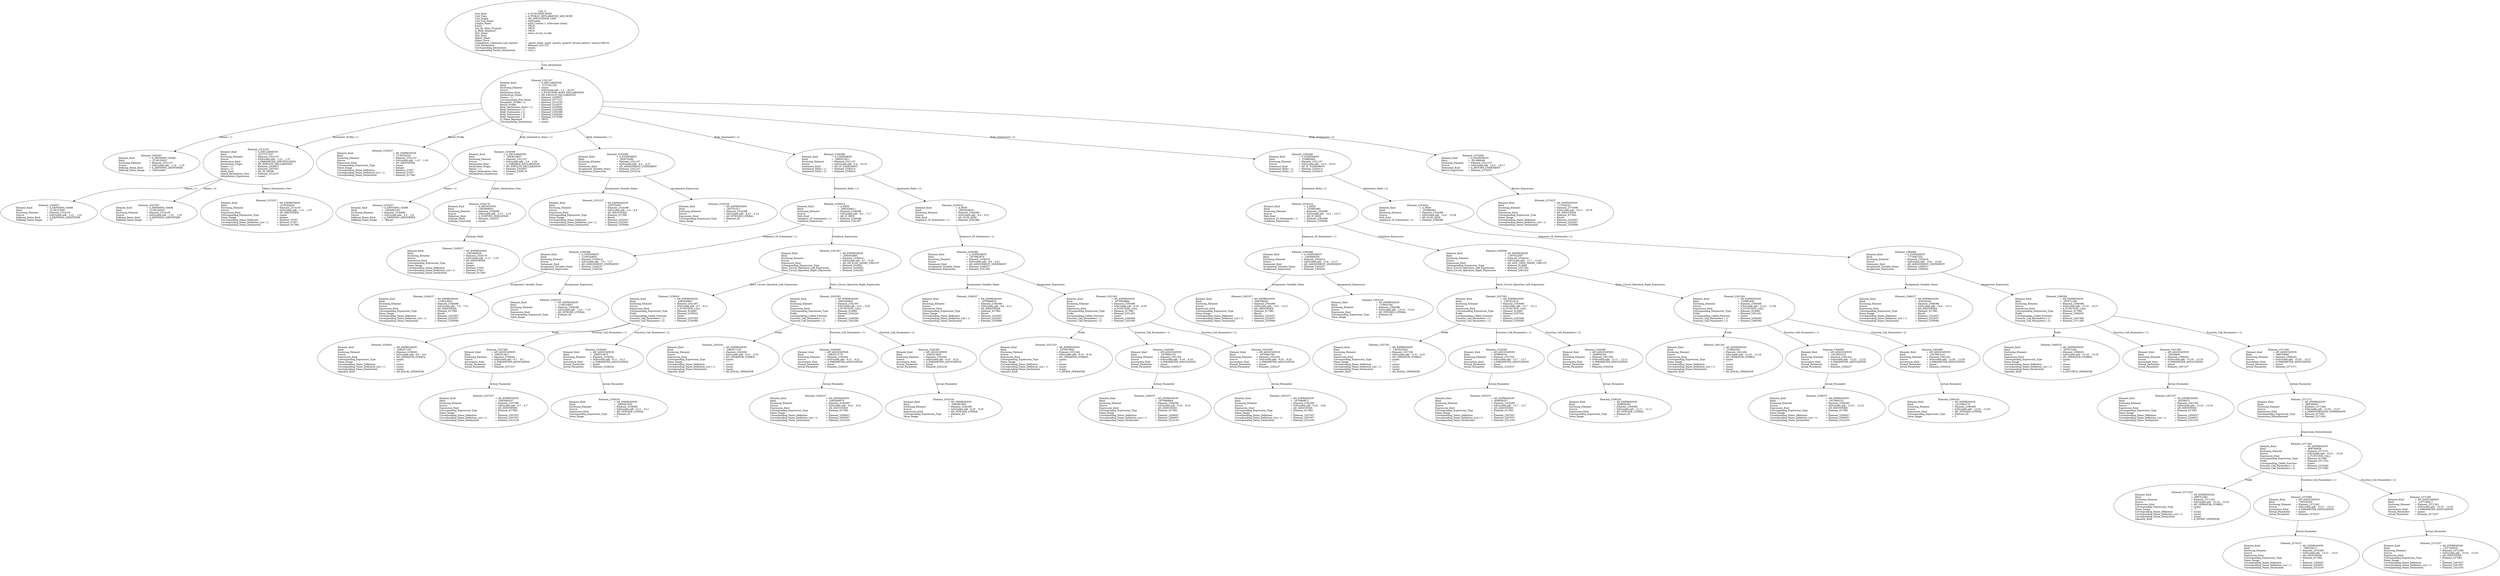 digraph "short_circuit_v2.adt" {
  Unit_3 -> Element_2321107
      [ label=Unit_Declaration ];
  Unit_3
      [ label=<<TABLE BORDER="0" CELLBORDER="0" CELLSPACING="0" CELLPADDING="0"> 
          <TR><TD COLSPAN="3">Unit_3</TD></TR>
          <TR><TD ALIGN="LEFT">Unit_Kind   </TD><TD> = </TD><TD ALIGN="LEFT">A_FUNCTION_BODY</TD></TR>
          <TR><TD ALIGN="LEFT">Unit_Class   </TD><TD> = </TD><TD ALIGN="LEFT">A_PUBLIC_DECLARATION_AND_BODY</TD></TR>
          <TR><TD ALIGN="LEFT">Unit_Origin   </TD><TD> = </TD><TD ALIGN="LEFT">AN_APPLICATION_UNIT</TD></TR>
          <TR><TD ALIGN="LEFT">Unit_Full_Name    </TD><TD> = </TD><TD ALIGN="LEFT">IsDivisible</TD></TR>
          <TR><TD ALIGN="LEFT">Unique_Name   </TD><TD> = </TD><TD ALIGN="LEFT">ASIS Context 1: IsDivisible (body)</TD></TR>
          <TR><TD ALIGN="LEFT">Exists  </TD><TD> = </TD><TD ALIGN="LEFT">TRUE</TD></TR>
          <TR><TD ALIGN="LEFT">Can_Be_Main_Program     </TD><TD> = </TD><TD ALIGN="LEFT">TRUE</TD></TR>
          <TR><TD ALIGN="LEFT">Is_Body_Required     </TD><TD> = </TD><TD ALIGN="LEFT">TRUE</TD></TR>
          <TR><TD ALIGN="LEFT">Text_Name   </TD><TD> = </TD><TD ALIGN="LEFT">short_circuit_v2.adb</TD></TR>
          <TR><TD ALIGN="LEFT">Text_Form   </TD><TD> = </TD><TD ALIGN="LEFT"></TD></TR>
          <TR><TD ALIGN="LEFT">Object_Name   </TD><TD> = </TD><TD ALIGN="LEFT"></TD></TR>
          <TR><TD ALIGN="LEFT">Object_Form   </TD><TD> = </TD><TD ALIGN="LEFT"></TD></TR>
          <TR><TD ALIGN="LEFT">Compilation_Command_Line_Options         </TD><TD> = </TD><TD ALIGN="LEFT">-gnatA -gnatc -gnatt -gnatws -gnatyN -mtune=generic -march=x86-64</TD></TR>
          <TR><TD ALIGN="LEFT">Unit_Declaration     </TD><TD> = </TD><TD ALIGN="LEFT">Element_2321107</TD></TR>
          <TR><TD ALIGN="LEFT">Corresponding_Declaration       </TD><TD> = </TD><TD ALIGN="LEFT">(none)</TD></TR>
          <TR><TD ALIGN="LEFT">Corresponding_Parent_Declaration         </TD><TD> = </TD><TD ALIGN="LEFT">Unit_1</TD></TR>
          </TABLE>> ];
  Element_2321107 -> Element_2293057
      [ label="Names ( 1)" ];
  Element_2321107 -> Element_2314105
      [ label="Parameter_Profile ( 1)" ];
  Element_2321107 -> Element_2318237
      [ label=Result_Profile ];
  Element_2321107 -> Element_2330090
      [ label="Body_Declarative_Items ( 1)" ];
  Element_2321107 -> Element_2334388
      [ label="Body_Statements ( 1)" ];
  Element_2321107 -> Element_2336389
      [ label="Body_Statements ( 2)" ];
  Element_2321107 -> Element_2354389
      [ label="Body_Statements ( 3)" ];
  Element_2321107 -> Element_2375398
      [ label="Body_Statements ( 4)" ];
  Element_2321107
      [ label=<<TABLE BORDER="0" CELLBORDER="0" CELLSPACING="0" CELLPADDING="0"> 
          <TR><TD COLSPAN="3">Element_2321107</TD></TR>
          <TR><TD ALIGN="LEFT">Element_Kind    </TD><TD> = </TD><TD ALIGN="LEFT">A_DECLARATION</TD></TR>
          <TR><TD ALIGN="LEFT">Hash  </TD><TD> = </TD><TD ALIGN="LEFT">-2137341329</TD></TR>
          <TR><TD ALIGN="LEFT">Enclosing_Element     </TD><TD> = </TD><TD ALIGN="LEFT">(none)</TD></TR>
          <TR><TD ALIGN="LEFT">Source  </TD><TD> = </TD><TD ALIGN="LEFT">IsDivisible.adb - 1:1 .. 20:16</TD></TR>
          <TR><TD ALIGN="LEFT">Declaration_Kind     </TD><TD> = </TD><TD ALIGN="LEFT">A_FUNCTION_BODY_DECLARATION</TD></TR>
          <TR><TD ALIGN="LEFT">Declaration_Origin     </TD><TD> = </TD><TD ALIGN="LEFT">AN_EXPLICIT_DECLARATION</TD></TR>
          <TR><TD ALIGN="LEFT">Names ( 1)   </TD><TD> = </TD><TD ALIGN="LEFT">Element_2293057</TD></TR>
          <TR><TD ALIGN="LEFT">Corresponding_End_Name      </TD><TD> = </TD><TD ALIGN="LEFT">Element_2377237</TD></TR>
          <TR><TD ALIGN="LEFT">Parameter_Profile ( 1)      </TD><TD> = </TD><TD ALIGN="LEFT">Element_2314105</TD></TR>
          <TR><TD ALIGN="LEFT">Result_Profile    </TD><TD> = </TD><TD ALIGN="LEFT">Element_2318237</TD></TR>
          <TR><TD ALIGN="LEFT">Body_Declarative_Items ( 1)       </TD><TD> = </TD><TD ALIGN="LEFT">Element_2330090</TD></TR>
          <TR><TD ALIGN="LEFT">Body_Statements ( 1)      </TD><TD> = </TD><TD ALIGN="LEFT">Element_2334388</TD></TR>
          <TR><TD ALIGN="LEFT">Body_Statements ( 2)      </TD><TD> = </TD><TD ALIGN="LEFT">Element_2336389</TD></TR>
          <TR><TD ALIGN="LEFT">Body_Statements ( 3)      </TD><TD> = </TD><TD ALIGN="LEFT">Element_2354389</TD></TR>
          <TR><TD ALIGN="LEFT">Body_Statements ( 4)      </TD><TD> = </TD><TD ALIGN="LEFT">Element_2375398</TD></TR>
          <TR><TD ALIGN="LEFT">Is_Name_Repeated     </TD><TD> = </TD><TD ALIGN="LEFT">TRUE</TD></TR>
          <TR><TD ALIGN="LEFT">Corresponding_Declaration       </TD><TD> = </TD><TD ALIGN="LEFT">(none)</TD></TR>
          </TABLE>> ];
  Element_2293057
      [ label=<<TABLE BORDER="0" CELLBORDER="0" CELLSPACING="0" CELLPADDING="0"> 
          <TR><TD COLSPAN="3">Element_2293057</TD></TR>
          <TR><TD ALIGN="LEFT">Element_Kind    </TD><TD> = </TD><TD ALIGN="LEFT">A_DEFINING_NAME</TD></TR>
          <TR><TD ALIGN="LEFT">Hash  </TD><TD> = </TD><TD ALIGN="LEFT">-2138155921</TD></TR>
          <TR><TD ALIGN="LEFT">Enclosing_Element     </TD><TD> = </TD><TD ALIGN="LEFT">Element_2321107</TD></TR>
          <TR><TD ALIGN="LEFT">Source  </TD><TD> = </TD><TD ALIGN="LEFT">IsDivisible.adb - 1:10 .. 1:20</TD></TR>
          <TR><TD ALIGN="LEFT">Defining_Name_Kind     </TD><TD> = </TD><TD ALIGN="LEFT">A_DEFINING_IDENTIFIER</TD></TR>
          <TR><TD ALIGN="LEFT">Defining_Name_Image     </TD><TD> = </TD><TD ALIGN="LEFT">"IsDivisible"</TD></TR>
          </TABLE>> ];
  Element_2314105 -> Element_2300057
      [ label="Names ( 1)" ];
  Element_2314105 -> Element_2307057
      [ label="Names ( 2)" ];
  Element_2314105 -> Element_2315237
      [ label=Object_Declaration_View ];
  Element_2314105
      [ label=<<TABLE BORDER="0" CELLBORDER="0" CELLSPACING="0" CELLPADDING="0"> 
          <TR><TD COLSPAN="3">Element_2314105</TD></TR>
          <TR><TD ALIGN="LEFT">Element_Kind    </TD><TD> = </TD><TD ALIGN="LEFT">A_DECLARATION</TD></TR>
          <TR><TD ALIGN="LEFT">Hash  </TD><TD> = </TD><TD ALIGN="LEFT">-2137371537</TD></TR>
          <TR><TD ALIGN="LEFT">Enclosing_Element     </TD><TD> = </TD><TD ALIGN="LEFT">Element_2321107</TD></TR>
          <TR><TD ALIGN="LEFT">Source  </TD><TD> = </TD><TD ALIGN="LEFT">IsDivisible.adb - 1:22 .. 1:37</TD></TR>
          <TR><TD ALIGN="LEFT">Declaration_Kind     </TD><TD> = </TD><TD ALIGN="LEFT">A_PARAMETER_SPECIFICATION</TD></TR>
          <TR><TD ALIGN="LEFT">Declaration_Origin     </TD><TD> = </TD><TD ALIGN="LEFT">AN_EXPLICIT_DECLARATION</TD></TR>
          <TR><TD ALIGN="LEFT">Names ( 1)   </TD><TD> = </TD><TD ALIGN="LEFT">Element_2300057</TD></TR>
          <TR><TD ALIGN="LEFT">Names ( 2)   </TD><TD> = </TD><TD ALIGN="LEFT">Element_2307057</TD></TR>
          <TR><TD ALIGN="LEFT">Mode_Kind   </TD><TD> = </TD><TD ALIGN="LEFT">AN_IN_MODE</TD></TR>
          <TR><TD ALIGN="LEFT">Object_Declaration_View      </TD><TD> = </TD><TD ALIGN="LEFT">Element_2315237</TD></TR>
          <TR><TD ALIGN="LEFT">Initialization_Expression       </TD><TD> = </TD><TD ALIGN="LEFT">(none)</TD></TR>
          </TABLE>> ];
  Element_2300057
      [ label=<<TABLE BORDER="0" CELLBORDER="0" CELLSPACING="0" CELLPADDING="0"> 
          <TR><TD COLSPAN="3">Element_2300057</TD></TR>
          <TR><TD ALIGN="LEFT">Element_Kind    </TD><TD> = </TD><TD ALIGN="LEFT">A_DEFINING_NAME</TD></TR>
          <TR><TD ALIGN="LEFT">Hash  </TD><TD> = </TD><TD ALIGN="LEFT">-2138157969</TD></TR>
          <TR><TD ALIGN="LEFT">Enclosing_Element     </TD><TD> = </TD><TD ALIGN="LEFT">Element_2314105</TD></TR>
          <TR><TD ALIGN="LEFT">Source  </TD><TD> = </TD><TD ALIGN="LEFT">IsDivisible.adb - 1:22 .. 1:22</TD></TR>
          <TR><TD ALIGN="LEFT">Defining_Name_Kind     </TD><TD> = </TD><TD ALIGN="LEFT">A_DEFINING_IDENTIFIER</TD></TR>
          <TR><TD ALIGN="LEFT">Defining_Name_Image     </TD><TD> = </TD><TD ALIGN="LEFT">"x"</TD></TR>
          </TABLE>> ];
  Element_2307057
      [ label=<<TABLE BORDER="0" CELLBORDER="0" CELLSPACING="0" CELLPADDING="0"> 
          <TR><TD COLSPAN="3">Element_2307057</TD></TR>
          <TR><TD ALIGN="LEFT">Element_Kind    </TD><TD> = </TD><TD ALIGN="LEFT">A_DEFINING_NAME</TD></TR>
          <TR><TD ALIGN="LEFT">Hash  </TD><TD> = </TD><TD ALIGN="LEFT">-2138156433</TD></TR>
          <TR><TD ALIGN="LEFT">Enclosing_Element     </TD><TD> = </TD><TD ALIGN="LEFT">Element_2314105</TD></TR>
          <TR><TD ALIGN="LEFT">Source  </TD><TD> = </TD><TD ALIGN="LEFT">IsDivisible.adb - 1:25 .. 1:25</TD></TR>
          <TR><TD ALIGN="LEFT">Defining_Name_Kind     </TD><TD> = </TD><TD ALIGN="LEFT">A_DEFINING_IDENTIFIER</TD></TR>
          <TR><TD ALIGN="LEFT">Defining_Name_Image     </TD><TD> = </TD><TD ALIGN="LEFT">"y"</TD></TR>
          </TABLE>> ];
  Element_2315237
      [ label=<<TABLE BORDER="0" CELLBORDER="0" CELLSPACING="0" CELLPADDING="0"> 
          <TR><TD COLSPAN="3">Element_2315237</TD></TR>
          <TR><TD ALIGN="LEFT">Element_Kind    </TD><TD> = </TD><TD ALIGN="LEFT">AN_EXPRESSION</TD></TR>
          <TR><TD ALIGN="LEFT">Hash  </TD><TD> = </TD><TD ALIGN="LEFT">-2135204241</TD></TR>
          <TR><TD ALIGN="LEFT">Enclosing_Element     </TD><TD> = </TD><TD ALIGN="LEFT">Element_2314105</TD></TR>
          <TR><TD ALIGN="LEFT">Source  </TD><TD> = </TD><TD ALIGN="LEFT">IsDivisible.adb - 1:31 .. 1:37</TD></TR>
          <TR><TD ALIGN="LEFT">Expression_Kind    </TD><TD> = </TD><TD ALIGN="LEFT">AN_IDENTIFIER</TD></TR>
          <TR><TD ALIGN="LEFT">Corresponding_Expression_Type        </TD><TD> = </TD><TD ALIGN="LEFT">(none)</TD></TR>
          <TR><TD ALIGN="LEFT">Name_Image   </TD><TD> = </TD><TD ALIGN="LEFT">Integer</TD></TR>
          <TR><TD ALIGN="LEFT">Corresponding_Name_Definition        </TD><TD> = </TD><TD ALIGN="LEFT">Element_37057</TD></TR>
          <TR><TD ALIGN="LEFT">Corresponding_Name_Definition_List ( 1)          </TD><TD> = </TD><TD ALIGN="LEFT">Element_37057</TD></TR>
          <TR><TD ALIGN="LEFT">Corresponding_Name_Declaration        </TD><TD> = </TD><TD ALIGN="LEFT">Element_917082</TD></TR>
          </TABLE>> ];
  Element_2318237
      [ label=<<TABLE BORDER="0" CELLBORDER="0" CELLSPACING="0" CELLPADDING="0"> 
          <TR><TD COLSPAN="3">Element_2318237</TD></TR>
          <TR><TD ALIGN="LEFT">Element_Kind    </TD><TD> = </TD><TD ALIGN="LEFT">AN_EXPRESSION</TD></TR>
          <TR><TD ALIGN="LEFT">Hash  </TD><TD> = </TD><TD ALIGN="LEFT">-2135204241</TD></TR>
          <TR><TD ALIGN="LEFT">Enclosing_Element     </TD><TD> = </TD><TD ALIGN="LEFT">Element_2321107</TD></TR>
          <TR><TD ALIGN="LEFT">Source  </TD><TD> = </TD><TD ALIGN="LEFT">IsDivisible.adb - 1:47 .. 1:53</TD></TR>
          <TR><TD ALIGN="LEFT">Expression_Kind    </TD><TD> = </TD><TD ALIGN="LEFT">AN_IDENTIFIER</TD></TR>
          <TR><TD ALIGN="LEFT">Corresponding_Expression_Type        </TD><TD> = </TD><TD ALIGN="LEFT">(none)</TD></TR>
          <TR><TD ALIGN="LEFT">Name_Image   </TD><TD> = </TD><TD ALIGN="LEFT">Integer</TD></TR>
          <TR><TD ALIGN="LEFT">Corresponding_Name_Definition        </TD><TD> = </TD><TD ALIGN="LEFT">Element_37057</TD></TR>
          <TR><TD ALIGN="LEFT">Corresponding_Name_Definition_List ( 1)          </TD><TD> = </TD><TD ALIGN="LEFT">Element_37057</TD></TR>
          <TR><TD ALIGN="LEFT">Corresponding_Name_Declaration        </TD><TD> = </TD><TD ALIGN="LEFT">Element_917082</TD></TR>
          </TABLE>> ];
  Element_2330090 -> Element_2322057
      [ label="Names ( 1)" ];
  Element_2330090 -> Element_2329176
      [ label=Object_Declaration_View ];
  Element_2330090
      [ label=<<TABLE BORDER="0" CELLBORDER="0" CELLSPACING="0" CELLPADDING="0"> 
          <TR><TD COLSPAN="3">Element_2330090</TD></TR>
          <TR><TD ALIGN="LEFT">Element_Kind    </TD><TD> = </TD><TD ALIGN="LEFT">A_DECLARATION</TD></TR>
          <TR><TD ALIGN="LEFT">Hash  </TD><TD> = </TD><TD ALIGN="LEFT">-1064614857</TD></TR>
          <TR><TD ALIGN="LEFT">Enclosing_Element     </TD><TD> = </TD><TD ALIGN="LEFT">Element_2321107</TD></TR>
          <TR><TD ALIGN="LEFT">Source  </TD><TD> = </TD><TD ALIGN="LEFT">IsDivisible.adb - 2:4 .. 2:20</TD></TR>
          <TR><TD ALIGN="LEFT">Declaration_Kind     </TD><TD> = </TD><TD ALIGN="LEFT">A_VARIABLE_DECLARATION</TD></TR>
          <TR><TD ALIGN="LEFT">Declaration_Origin     </TD><TD> = </TD><TD ALIGN="LEFT">AN_EXPLICIT_DECLARATION</TD></TR>
          <TR><TD ALIGN="LEFT">Names ( 1)   </TD><TD> = </TD><TD ALIGN="LEFT">Element_2322057</TD></TR>
          <TR><TD ALIGN="LEFT">Object_Declaration_View      </TD><TD> = </TD><TD ALIGN="LEFT">Element_2329176</TD></TR>
          <TR><TD ALIGN="LEFT">Initialization_Expression       </TD><TD> = </TD><TD ALIGN="LEFT">(none)</TD></TR>
          </TABLE>> ];
  Element_2322057
      [ label=<<TABLE BORDER="0" CELLBORDER="0" CELLSPACING="0" CELLPADDING="0"> 
          <TR><TD COLSPAN="3">Element_2322057</TD></TR>
          <TR><TD ALIGN="LEFT">Element_Kind    </TD><TD> = </TD><TD ALIGN="LEFT">A_DEFINING_NAME</TD></TR>
          <TR><TD ALIGN="LEFT">Hash  </TD><TD> = </TD><TD ALIGN="LEFT">-1064885193</TD></TR>
          <TR><TD ALIGN="LEFT">Enclosing_Element     </TD><TD> = </TD><TD ALIGN="LEFT">Element_2330090</TD></TR>
          <TR><TD ALIGN="LEFT">Source  </TD><TD> = </TD><TD ALIGN="LEFT">IsDivisible.adb - 2:4 .. 2:9</TD></TR>
          <TR><TD ALIGN="LEFT">Defining_Name_Kind     </TD><TD> = </TD><TD ALIGN="LEFT">A_DEFINING_IDENTIFIER</TD></TR>
          <TR><TD ALIGN="LEFT">Defining_Name_Image     </TD><TD> = </TD><TD ALIGN="LEFT">"Result"</TD></TR>
          </TABLE>> ];
  Element_2329176 -> Element_2329237
      [ label=Subtype_Mark ];
  Element_2329176
      [ label=<<TABLE BORDER="0" CELLBORDER="0" CELLSPACING="0" CELLPADDING="0"> 
          <TR><TD COLSPAN="3">Element_2329176</TD></TR>
          <TR><TD ALIGN="LEFT">Element_Kind    </TD><TD> = </TD><TD ALIGN="LEFT">A_DEFINITION</TD></TR>
          <TR><TD ALIGN="LEFT">Hash  </TD><TD> = </TD><TD ALIGN="LEFT">-1063908041</TD></TR>
          <TR><TD ALIGN="LEFT">Enclosing_Element     </TD><TD> = </TD><TD ALIGN="LEFT">Element_2330090</TD></TR>
          <TR><TD ALIGN="LEFT">Source  </TD><TD> = </TD><TD ALIGN="LEFT">IsDivisible.adb - 2:13 .. 2:19</TD></TR>
          <TR><TD ALIGN="LEFT">Definition_Kind    </TD><TD> = </TD><TD ALIGN="LEFT">A_SUBTYPE_INDICATION</TD></TR>
          <TR><TD ALIGN="LEFT">Subtype_Mark    </TD><TD> = </TD><TD ALIGN="LEFT">Element_2329237</TD></TR>
          <TR><TD ALIGN="LEFT">Subtype_Constraint     </TD><TD> = </TD><TD ALIGN="LEFT">(none)</TD></TR>
          </TABLE>> ];
  Element_2329237
      [ label=<<TABLE BORDER="0" CELLBORDER="0" CELLSPACING="0" CELLPADDING="0"> 
          <TR><TD COLSPAN="3">Element_2329237</TD></TR>
          <TR><TD ALIGN="LEFT">Element_Kind    </TD><TD> = </TD><TD ALIGN="LEFT">AN_EXPRESSION</TD></TR>
          <TR><TD ALIGN="LEFT">Hash  </TD><TD> = </TD><TD ALIGN="LEFT">-1063408329</TD></TR>
          <TR><TD ALIGN="LEFT">Enclosing_Element     </TD><TD> = </TD><TD ALIGN="LEFT">Element_2329176</TD></TR>
          <TR><TD ALIGN="LEFT">Source  </TD><TD> = </TD><TD ALIGN="LEFT">IsDivisible.adb - 2:13 .. 2:19</TD></TR>
          <TR><TD ALIGN="LEFT">Expression_Kind    </TD><TD> = </TD><TD ALIGN="LEFT">AN_IDENTIFIER</TD></TR>
          <TR><TD ALIGN="LEFT">Corresponding_Expression_Type        </TD><TD> = </TD><TD ALIGN="LEFT">(none)</TD></TR>
          <TR><TD ALIGN="LEFT">Name_Image   </TD><TD> = </TD><TD ALIGN="LEFT">Integer</TD></TR>
          <TR><TD ALIGN="LEFT">Corresponding_Name_Definition        </TD><TD> = </TD><TD ALIGN="LEFT">Element_37057</TD></TR>
          <TR><TD ALIGN="LEFT">Corresponding_Name_Definition_List ( 1)          </TD><TD> = </TD><TD ALIGN="LEFT">Element_37057</TD></TR>
          <TR><TD ALIGN="LEFT">Corresponding_Name_Declaration        </TD><TD> = </TD><TD ALIGN="LEFT">Element_917082</TD></TR>
          </TABLE>> ];
  Element_2334388 -> Element_2331237
      [ label=Assignment_Variable_Name ];
  Element_2334388 -> Element_2333234
      [ label=Assignment_Expression ];
  Element_2334388
      [ label=<<TABLE BORDER="0" CELLBORDER="0" CELLSPACING="0" CELLPADDING="0"> 
          <TR><TD COLSPAN="3">Element_2334388</TD></TR>
          <TR><TD ALIGN="LEFT">Element_Kind    </TD><TD> = </TD><TD ALIGN="LEFT">A_STATEMENT</TD></TR>
          <TR><TD ALIGN="LEFT">Hash  </TD><TD> = </TD><TD ALIGN="LEFT">-263970099</TD></TR>
          <TR><TD ALIGN="LEFT">Enclosing_Element     </TD><TD> = </TD><TD ALIGN="LEFT">Element_2321107</TD></TR>
          <TR><TD ALIGN="LEFT">Source  </TD><TD> = </TD><TD ALIGN="LEFT">IsDivisible.adb - 4:4 .. 4:15</TD></TR>
          <TR><TD ALIGN="LEFT">Statement_Kind    </TD><TD> = </TD><TD ALIGN="LEFT">AN_ASSIGNMENT_STATEMENT</TD></TR>
          <TR><TD ALIGN="LEFT">Assignment_Variable_Name       </TD><TD> = </TD><TD ALIGN="LEFT">Element_2331237</TD></TR>
          <TR><TD ALIGN="LEFT">Assignment_Expression      </TD><TD> = </TD><TD ALIGN="LEFT">Element_2333234</TD></TR>
          </TABLE>> ];
  Element_2331237
      [ label=<<TABLE BORDER="0" CELLBORDER="0" CELLSPACING="0" CELLPADDING="0"> 
          <TR><TD COLSPAN="3">Element_2331237</TD></TR>
          <TR><TD ALIGN="LEFT">Element_Kind    </TD><TD> = </TD><TD ALIGN="LEFT">AN_EXPRESSION</TD></TR>
          <TR><TD ALIGN="LEFT">Hash  </TD><TD> = </TD><TD ALIGN="LEFT">-263755507</TD></TR>
          <TR><TD ALIGN="LEFT">Enclosing_Element     </TD><TD> = </TD><TD ALIGN="LEFT">Element_2334388</TD></TR>
          <TR><TD ALIGN="LEFT">Source  </TD><TD> = </TD><TD ALIGN="LEFT">IsDivisible.adb - 4:4 .. 4:9</TD></TR>
          <TR><TD ALIGN="LEFT">Expression_Kind    </TD><TD> = </TD><TD ALIGN="LEFT">AN_IDENTIFIER</TD></TR>
          <TR><TD ALIGN="LEFT">Corresponding_Expression_Type        </TD><TD> = </TD><TD ALIGN="LEFT">Element_917082</TD></TR>
          <TR><TD ALIGN="LEFT">Name_Image   </TD><TD> = </TD><TD ALIGN="LEFT">Result</TD></TR>
          <TR><TD ALIGN="LEFT">Corresponding_Name_Definition        </TD><TD> = </TD><TD ALIGN="LEFT">Element_2322057</TD></TR>
          <TR><TD ALIGN="LEFT">Corresponding_Name_Definition_List ( 1)          </TD><TD> = </TD><TD ALIGN="LEFT">Element_2322057</TD></TR>
          <TR><TD ALIGN="LEFT">Corresponding_Name_Declaration        </TD><TD> = </TD><TD ALIGN="LEFT">Element_2330090</TD></TR>
          </TABLE>> ];
  Element_2333234
      [ label=<<TABLE BORDER="0" CELLBORDER="0" CELLSPACING="0" CELLPADDING="0"> 
          <TR><TD COLSPAN="3">Element_2333234</TD></TR>
          <TR><TD ALIGN="LEFT">Element_Kind    </TD><TD> = </TD><TD ALIGN="LEFT">AN_EXPRESSION</TD></TR>
          <TR><TD ALIGN="LEFT">Hash  </TD><TD> = </TD><TD ALIGN="LEFT">-263761011</TD></TR>
          <TR><TD ALIGN="LEFT">Enclosing_Element     </TD><TD> = </TD><TD ALIGN="LEFT">Element_2334388</TD></TR>
          <TR><TD ALIGN="LEFT">Source  </TD><TD> = </TD><TD ALIGN="LEFT">IsDivisible.adb - 4:14 .. 4:14</TD></TR>
          <TR><TD ALIGN="LEFT">Expression_Kind    </TD><TD> = </TD><TD ALIGN="LEFT">AN_INTEGER_LITERAL</TD></TR>
          <TR><TD ALIGN="LEFT">Corresponding_Expression_Type        </TD><TD> = </TD><TD ALIGN="LEFT">Element_82</TD></TR>
          <TR><TD ALIGN="LEFT">Value_Image   </TD><TD> = </TD><TD ALIGN="LEFT">0</TD></TR>
          </TABLE>> ];
  Element_2336389 -> Element_2336414
      [ label="Statement_Paths ( 1)" ];
  Element_2336389 -> Element_2336416
      [ label="Statement_Paths ( 2)" ];
  Element_2336389
      [ label=<<TABLE BORDER="0" CELLBORDER="0" CELLSPACING="0" CELLPADDING="0"> 
          <TR><TD COLSPAN="3">Element_2336389</TD></TR>
          <TR><TD ALIGN="LEFT">Element_Kind    </TD><TD> = </TD><TD ALIGN="LEFT">A_STATEMENT</TD></TR>
          <TR><TD ALIGN="LEFT">Hash  </TD><TD> = </TD><TD ALIGN="LEFT"> 2082015811</TD></TR>
          <TR><TD ALIGN="LEFT">Enclosing_Element     </TD><TD> = </TD><TD ALIGN="LEFT">Element_2321107</TD></TR>
          <TR><TD ALIGN="LEFT">Source  </TD><TD> = </TD><TD ALIGN="LEFT">IsDivisible.adb - 6:4 .. 10:10</TD></TR>
          <TR><TD ALIGN="LEFT">Statement_Kind    </TD><TD> = </TD><TD ALIGN="LEFT">AN_IF_STATEMENT</TD></TR>
          <TR><TD ALIGN="LEFT">Statement_Paths ( 1)      </TD><TD> = </TD><TD ALIGN="LEFT">Element_2336414</TD></TR>
          <TR><TD ALIGN="LEFT">Statement_Paths ( 2)      </TD><TD> = </TD><TD ALIGN="LEFT">Element_2336416</TD></TR>
          </TABLE>> ];
  Element_2336414 -> Element_2346388
      [ label="Sequence_Of_Statements ( 1)" ];
  Element_2336414 -> Element_2341367
      [ label=Condition_Expression ];
  Element_2336414
      [ label=<<TABLE BORDER="0" CELLBORDER="0" CELLSPACING="0" CELLPADDING="0"> 
          <TR><TD COLSPAN="3">Element_2336414</TD></TR>
          <TR><TD ALIGN="LEFT">Element_Kind    </TD><TD> = </TD><TD ALIGN="LEFT">A_PATH</TD></TR>
          <TR><TD ALIGN="LEFT">Hash  </TD><TD> = </TD><TD ALIGN="LEFT"> 2082028611</TD></TR>
          <TR><TD ALIGN="LEFT">Enclosing_Element     </TD><TD> = </TD><TD ALIGN="LEFT">Element_2336389</TD></TR>
          <TR><TD ALIGN="LEFT">Source  </TD><TD> = </TD><TD ALIGN="LEFT">IsDivisible.adb - 6:4 .. 7:17</TD></TR>
          <TR><TD ALIGN="LEFT">Path_Kind   </TD><TD> = </TD><TD ALIGN="LEFT">AN_IF_PATH</TD></TR>
          <TR><TD ALIGN="LEFT">Sequence_Of_Statements ( 1)       </TD><TD> = </TD><TD ALIGN="LEFT">Element_2346388</TD></TR>
          <TR><TD ALIGN="LEFT">Condition_Expression      </TD><TD> = </TD><TD ALIGN="LEFT">Element_2341367</TD></TR>
          </TABLE>> ];
  Element_2341367 -> Element_2339262
      [ label=Short_Circuit_Operation_Left_Expression ];
  Element_2341367 -> Element_2343262
      [ label=Short_Circuit_Operation_Right_Expression ];
  Element_2341367
      [ label=<<TABLE BORDER="0" CELLBORDER="0" CELLSPACING="0" CELLPADDING="0"> 
          <TR><TD COLSPAN="3">Element_2341367</TD></TR>
          <TR><TD ALIGN="LEFT">Element_Kind    </TD><TD> = </TD><TD ALIGN="LEFT">AN_EXPRESSION</TD></TR>
          <TR><TD ALIGN="LEFT">Hash  </TD><TD> = </TD><TD ALIGN="LEFT"> 2082004691</TD></TR>
          <TR><TD ALIGN="LEFT">Enclosing_Element     </TD><TD> = </TD><TD ALIGN="LEFT">Element_2336414</TD></TR>
          <TR><TD ALIGN="LEFT">Source  </TD><TD> = </TD><TD ALIGN="LEFT">IsDivisible.adb - 6:7 .. 6:25</TD></TR>
          <TR><TD ALIGN="LEFT">Expression_Kind    </TD><TD> = </TD><TD ALIGN="LEFT">AN_OR_ELSE_SHORT_CIRCUIT</TD></TR>
          <TR><TD ALIGN="LEFT">Corresponding_Expression_Type        </TD><TD> = </TD><TD ALIGN="LEFT">Element_914082</TD></TR>
          <TR><TD ALIGN="LEFT">Short_Circuit_Operation_Left_Expression          </TD><TD> = </TD><TD ALIGN="LEFT">Element_2339262</TD></TR>
          <TR><TD ALIGN="LEFT">Short_Circuit_Operation_Right_Expression           </TD><TD> = </TD><TD ALIGN="LEFT">Element_2343262</TD></TR>
          </TABLE>> ];
  Element_2339262 -> Element_2339241
      [ label=Prefix ];
  Element_2339262 -> Element_2337385
      [ label="Function_Call_Parameters ( 1)" ];
  Element_2339262 -> Element_2338385
      [ label="Function_Call_Parameters ( 2)" ];
  Element_2339262
      [ label=<<TABLE BORDER="0" CELLBORDER="0" CELLSPACING="0" CELLPADDING="0"> 
          <TR><TD COLSPAN="3">Element_2339262</TD></TR>
          <TR><TD ALIGN="LEFT">Element_Kind    </TD><TD> = </TD><TD ALIGN="LEFT">AN_EXPRESSION</TD></TR>
          <TR><TD ALIGN="LEFT">Hash  </TD><TD> = </TD><TD ALIGN="LEFT"> 2081950867</TD></TR>
          <TR><TD ALIGN="LEFT">Enclosing_Element     </TD><TD> = </TD><TD ALIGN="LEFT">Element_2341367</TD></TR>
          <TR><TD ALIGN="LEFT">Source  </TD><TD> = </TD><TD ALIGN="LEFT">IsDivisible.adb - 6:7 .. 6:11</TD></TR>
          <TR><TD ALIGN="LEFT">Expression_Kind    </TD><TD> = </TD><TD ALIGN="LEFT">A_FUNCTION_CALL</TD></TR>
          <TR><TD ALIGN="LEFT">Corresponding_Expression_Type        </TD><TD> = </TD><TD ALIGN="LEFT">Element_914082</TD></TR>
          <TR><TD ALIGN="LEFT">Prefix  </TD><TD> = </TD><TD ALIGN="LEFT">Element_2339241</TD></TR>
          <TR><TD ALIGN="LEFT">Corresponding_Called_Function        </TD><TD> = </TD><TD ALIGN="LEFT">(none)</TD></TR>
          <TR><TD ALIGN="LEFT">Function_Call_Parameters ( 1)        </TD><TD> = </TD><TD ALIGN="LEFT">Element_2337385</TD></TR>
          <TR><TD ALIGN="LEFT">Function_Call_Parameters ( 2)        </TD><TD> = </TD><TD ALIGN="LEFT">Element_2338385</TD></TR>
          </TABLE>> ];
  Element_2337385 -> Element_2337237
      [ label=Actual_Parameter ];
  Element_2337385
      [ label=<<TABLE BORDER="0" CELLBORDER="0" CELLSPACING="0" CELLPADDING="0"> 
          <TR><TD COLSPAN="3">Element_2337385</TD></TR>
          <TR><TD ALIGN="LEFT">Element_Kind    </TD><TD> = </TD><TD ALIGN="LEFT">AN_ASSOCIATION</TD></TR>
          <TR><TD ALIGN="LEFT">Hash  </TD><TD> = </TD><TD ALIGN="LEFT"> 2082013811</TD></TR>
          <TR><TD ALIGN="LEFT">Enclosing_Element     </TD><TD> = </TD><TD ALIGN="LEFT">Element_2339262</TD></TR>
          <TR><TD ALIGN="LEFT">Source  </TD><TD> = </TD><TD ALIGN="LEFT">IsDivisible.adb - 6:7 .. 6:7</TD></TR>
          <TR><TD ALIGN="LEFT">Association_Kind     </TD><TD> = </TD><TD ALIGN="LEFT">A_PARAMETER_ASSOCIATION</TD></TR>
          <TR><TD ALIGN="LEFT">Formal_Parameter     </TD><TD> = </TD><TD ALIGN="LEFT">(none)</TD></TR>
          <TR><TD ALIGN="LEFT">Actual_Parameter     </TD><TD> = </TD><TD ALIGN="LEFT">Element_2337237</TD></TR>
          </TABLE>> ];
  Element_2337237
      [ label=<<TABLE BORDER="0" CELLBORDER="0" CELLSPACING="0" CELLPADDING="0"> 
          <TR><TD COLSPAN="3">Element_2337237</TD></TR>
          <TR><TD ALIGN="LEFT">Element_Kind    </TD><TD> = </TD><TD ALIGN="LEFT">AN_EXPRESSION</TD></TR>
          <TR><TD ALIGN="LEFT">Hash  </TD><TD> = </TD><TD ALIGN="LEFT"> 2082069107</TD></TR>
          <TR><TD ALIGN="LEFT">Enclosing_Element     </TD><TD> = </TD><TD ALIGN="LEFT">Element_2337385</TD></TR>
          <TR><TD ALIGN="LEFT">Source  </TD><TD> = </TD><TD ALIGN="LEFT">IsDivisible.adb - 6:7 .. 6:7</TD></TR>
          <TR><TD ALIGN="LEFT">Expression_Kind    </TD><TD> = </TD><TD ALIGN="LEFT">AN_IDENTIFIER</TD></TR>
          <TR><TD ALIGN="LEFT">Corresponding_Expression_Type        </TD><TD> = </TD><TD ALIGN="LEFT">Element_917082</TD></TR>
          <TR><TD ALIGN="LEFT">Name_Image   </TD><TD> = </TD><TD ALIGN="LEFT">y</TD></TR>
          <TR><TD ALIGN="LEFT">Corresponding_Name_Definition        </TD><TD> = </TD><TD ALIGN="LEFT">Element_2307057</TD></TR>
          <TR><TD ALIGN="LEFT">Corresponding_Name_Definition_List ( 1)          </TD><TD> = </TD><TD ALIGN="LEFT">Element_2307057</TD></TR>
          <TR><TD ALIGN="LEFT">Corresponding_Name_Declaration        </TD><TD> = </TD><TD ALIGN="LEFT">Element_2314105</TD></TR>
          </TABLE>> ];
  Element_2339241
      [ label=<<TABLE BORDER="0" CELLBORDER="0" CELLSPACING="0" CELLPADDING="0"> 
          <TR><TD COLSPAN="3">Element_2339241</TD></TR>
          <TR><TD ALIGN="LEFT">Element_Kind    </TD><TD> = </TD><TD ALIGN="LEFT">AN_EXPRESSION</TD></TR>
          <TR><TD ALIGN="LEFT">Hash  </TD><TD> = </TD><TD ALIGN="LEFT"> 2082071187</TD></TR>
          <TR><TD ALIGN="LEFT">Enclosing_Element     </TD><TD> = </TD><TD ALIGN="LEFT">Element_2339262</TD></TR>
          <TR><TD ALIGN="LEFT">Source  </TD><TD> = </TD><TD ALIGN="LEFT">IsDivisible.adb - 6:9 .. 6:9</TD></TR>
          <TR><TD ALIGN="LEFT">Expression_Kind    </TD><TD> = </TD><TD ALIGN="LEFT">AN_OPERATOR_SYMBOL</TD></TR>
          <TR><TD ALIGN="LEFT">Corresponding_Expression_Type        </TD><TD> = </TD><TD ALIGN="LEFT">(none)</TD></TR>
          <TR><TD ALIGN="LEFT">Name_Image   </TD><TD> = </TD><TD ALIGN="LEFT">"="</TD></TR>
          <TR><TD ALIGN="LEFT">Corresponding_Name_Definition        </TD><TD> = </TD><TD ALIGN="LEFT">(none)</TD></TR>
          <TR><TD ALIGN="LEFT">Corresponding_Name_Definition_List ( 1)          </TD><TD> = </TD><TD ALIGN="LEFT">(none)</TD></TR>
          <TR><TD ALIGN="LEFT">Corresponding_Name_Declaration        </TD><TD> = </TD><TD ALIGN="LEFT">(none)</TD></TR>
          <TR><TD ALIGN="LEFT">Operator_Kind    </TD><TD> = </TD><TD ALIGN="LEFT">AN_EQUAL_OPERATOR</TD></TR>
          </TABLE>> ];
  Element_2338385 -> Element_2338234
      [ label=Actual_Parameter ];
  Element_2338385
      [ label=<<TABLE BORDER="0" CELLBORDER="0" CELLSPACING="0" CELLPADDING="0"> 
          <TR><TD COLSPAN="3">Element_2338385</TD></TR>
          <TR><TD ALIGN="LEFT">Element_Kind    </TD><TD> = </TD><TD ALIGN="LEFT">AN_ASSOCIATION</TD></TR>
          <TR><TD ALIGN="LEFT">Hash  </TD><TD> = </TD><TD ALIGN="LEFT"> 2082013875</TD></TR>
          <TR><TD ALIGN="LEFT">Enclosing_Element     </TD><TD> = </TD><TD ALIGN="LEFT">Element_2339262</TD></TR>
          <TR><TD ALIGN="LEFT">Source  </TD><TD> = </TD><TD ALIGN="LEFT">IsDivisible.adb - 6:11 .. 6:11</TD></TR>
          <TR><TD ALIGN="LEFT">Association_Kind     </TD><TD> = </TD><TD ALIGN="LEFT">A_PARAMETER_ASSOCIATION</TD></TR>
          <TR><TD ALIGN="LEFT">Formal_Parameter     </TD><TD> = </TD><TD ALIGN="LEFT">(none)</TD></TR>
          <TR><TD ALIGN="LEFT">Actual_Parameter     </TD><TD> = </TD><TD ALIGN="LEFT">Element_2338234</TD></TR>
          </TABLE>> ];
  Element_2338234
      [ label=<<TABLE BORDER="0" CELLBORDER="0" CELLSPACING="0" CELLPADDING="0"> 
          <TR><TD COLSPAN="3">Element_2338234</TD></TR>
          <TR><TD ALIGN="LEFT">Element_Kind    </TD><TD> = </TD><TD ALIGN="LEFT">AN_EXPRESSION</TD></TR>
          <TR><TD ALIGN="LEFT">Hash  </TD><TD> = </TD><TD ALIGN="LEFT"> 2082067635</TD></TR>
          <TR><TD ALIGN="LEFT">Enclosing_Element     </TD><TD> = </TD><TD ALIGN="LEFT">Element_2338385</TD></TR>
          <TR><TD ALIGN="LEFT">Source  </TD><TD> = </TD><TD ALIGN="LEFT">IsDivisible.adb - 6:11 .. 6:11</TD></TR>
          <TR><TD ALIGN="LEFT">Expression_Kind    </TD><TD> = </TD><TD ALIGN="LEFT">AN_INTEGER_LITERAL</TD></TR>
          <TR><TD ALIGN="LEFT">Corresponding_Expression_Type        </TD><TD> = </TD><TD ALIGN="LEFT">Element_82</TD></TR>
          <TR><TD ALIGN="LEFT">Value_Image   </TD><TD> = </TD><TD ALIGN="LEFT">0</TD></TR>
          </TABLE>> ];
  Element_2343262 -> Element_2343241
      [ label=Prefix ];
  Element_2343262 -> Element_2340385
      [ label="Function_Call_Parameters ( 1)" ];
  Element_2343262 -> Element_2342385
      [ label="Function_Call_Parameters ( 2)" ];
  Element_2343262
      [ label=<<TABLE BORDER="0" CELLBORDER="0" CELLSPACING="0" CELLPADDING="0"> 
          <TR><TD COLSPAN="3">Element_2343262</TD></TR>
          <TR><TD ALIGN="LEFT">Element_Kind    </TD><TD> = </TD><TD ALIGN="LEFT">AN_EXPRESSION</TD></TR>
          <TR><TD ALIGN="LEFT">Hash  </TD><TD> = </TD><TD ALIGN="LEFT"> 2081950835</TD></TR>
          <TR><TD ALIGN="LEFT">Enclosing_Element     </TD><TD> = </TD><TD ALIGN="LEFT">Element_2341367</TD></TR>
          <TR><TD ALIGN="LEFT">Source  </TD><TD> = </TD><TD ALIGN="LEFT">IsDivisible.adb - 6:21 .. 6:25</TD></TR>
          <TR><TD ALIGN="LEFT">Expression_Kind    </TD><TD> = </TD><TD ALIGN="LEFT">A_FUNCTION_CALL</TD></TR>
          <TR><TD ALIGN="LEFT">Corresponding_Expression_Type        </TD><TD> = </TD><TD ALIGN="LEFT">Element_914082</TD></TR>
          <TR><TD ALIGN="LEFT">Prefix  </TD><TD> = </TD><TD ALIGN="LEFT">Element_2343241</TD></TR>
          <TR><TD ALIGN="LEFT">Corresponding_Called_Function        </TD><TD> = </TD><TD ALIGN="LEFT">(none)</TD></TR>
          <TR><TD ALIGN="LEFT">Function_Call_Parameters ( 1)        </TD><TD> = </TD><TD ALIGN="LEFT">Element_2340385</TD></TR>
          <TR><TD ALIGN="LEFT">Function_Call_Parameters ( 2)        </TD><TD> = </TD><TD ALIGN="LEFT">Element_2342385</TD></TR>
          </TABLE>> ];
  Element_2340385 -> Element_2340237
      [ label=Actual_Parameter ];
  Element_2340385
      [ label=<<TABLE BORDER="0" CELLBORDER="0" CELLSPACING="0" CELLPADDING="0"> 
          <TR><TD COLSPAN="3">Element_2340385</TD></TR>
          <TR><TD ALIGN="LEFT">Element_Kind    </TD><TD> = </TD><TD ALIGN="LEFT">AN_ASSOCIATION</TD></TR>
          <TR><TD ALIGN="LEFT">Hash  </TD><TD> = </TD><TD ALIGN="LEFT"> 2082013779</TD></TR>
          <TR><TD ALIGN="LEFT">Enclosing_Element     </TD><TD> = </TD><TD ALIGN="LEFT">Element_2343262</TD></TR>
          <TR><TD ALIGN="LEFT">Source  </TD><TD> = </TD><TD ALIGN="LEFT">IsDivisible.adb - 6:21 .. 6:21</TD></TR>
          <TR><TD ALIGN="LEFT">Association_Kind     </TD><TD> = </TD><TD ALIGN="LEFT">A_PARAMETER_ASSOCIATION</TD></TR>
          <TR><TD ALIGN="LEFT">Formal_Parameter     </TD><TD> = </TD><TD ALIGN="LEFT">(none)</TD></TR>
          <TR><TD ALIGN="LEFT">Actual_Parameter     </TD><TD> = </TD><TD ALIGN="LEFT">Element_2340237</TD></TR>
          </TABLE>> ];
  Element_2340237
      [ label=<<TABLE BORDER="0" CELLBORDER="0" CELLSPACING="0" CELLPADDING="0"> 
          <TR><TD COLSPAN="3">Element_2340237</TD></TR>
          <TR><TD ALIGN="LEFT">Element_Kind    </TD><TD> = </TD><TD ALIGN="LEFT">AN_EXPRESSION</TD></TR>
          <TR><TD ALIGN="LEFT">Hash  </TD><TD> = </TD><TD ALIGN="LEFT"> 2082069075</TD></TR>
          <TR><TD ALIGN="LEFT">Enclosing_Element     </TD><TD> = </TD><TD ALIGN="LEFT">Element_2340385</TD></TR>
          <TR><TD ALIGN="LEFT">Source  </TD><TD> = </TD><TD ALIGN="LEFT">IsDivisible.adb - 6:21 .. 6:21</TD></TR>
          <TR><TD ALIGN="LEFT">Expression_Kind    </TD><TD> = </TD><TD ALIGN="LEFT">AN_IDENTIFIER</TD></TR>
          <TR><TD ALIGN="LEFT">Corresponding_Expression_Type        </TD><TD> = </TD><TD ALIGN="LEFT">Element_917082</TD></TR>
          <TR><TD ALIGN="LEFT">Name_Image   </TD><TD> = </TD><TD ALIGN="LEFT">x</TD></TR>
          <TR><TD ALIGN="LEFT">Corresponding_Name_Definition        </TD><TD> = </TD><TD ALIGN="LEFT">Element_2300057</TD></TR>
          <TR><TD ALIGN="LEFT">Corresponding_Name_Definition_List ( 1)          </TD><TD> = </TD><TD ALIGN="LEFT">Element_2300057</TD></TR>
          <TR><TD ALIGN="LEFT">Corresponding_Name_Declaration        </TD><TD> = </TD><TD ALIGN="LEFT">Element_2314105</TD></TR>
          </TABLE>> ];
  Element_2343241
      [ label=<<TABLE BORDER="0" CELLBORDER="0" CELLSPACING="0" CELLPADDING="0"> 
          <TR><TD COLSPAN="3">Element_2343241</TD></TR>
          <TR><TD ALIGN="LEFT">Element_Kind    </TD><TD> = </TD><TD ALIGN="LEFT">AN_EXPRESSION</TD></TR>
          <TR><TD ALIGN="LEFT">Hash  </TD><TD> = </TD><TD ALIGN="LEFT"> 2082071155</TD></TR>
          <TR><TD ALIGN="LEFT">Enclosing_Element     </TD><TD> = </TD><TD ALIGN="LEFT">Element_2343262</TD></TR>
          <TR><TD ALIGN="LEFT">Source  </TD><TD> = </TD><TD ALIGN="LEFT">IsDivisible.adb - 6:23 .. 6:23</TD></TR>
          <TR><TD ALIGN="LEFT">Expression_Kind    </TD><TD> = </TD><TD ALIGN="LEFT">AN_OPERATOR_SYMBOL</TD></TR>
          <TR><TD ALIGN="LEFT">Corresponding_Expression_Type        </TD><TD> = </TD><TD ALIGN="LEFT">(none)</TD></TR>
          <TR><TD ALIGN="LEFT">Name_Image   </TD><TD> = </TD><TD ALIGN="LEFT">"="</TD></TR>
          <TR><TD ALIGN="LEFT">Corresponding_Name_Definition        </TD><TD> = </TD><TD ALIGN="LEFT">(none)</TD></TR>
          <TR><TD ALIGN="LEFT">Corresponding_Name_Definition_List ( 1)          </TD><TD> = </TD><TD ALIGN="LEFT">(none)</TD></TR>
          <TR><TD ALIGN="LEFT">Corresponding_Name_Declaration        </TD><TD> = </TD><TD ALIGN="LEFT">(none)</TD></TR>
          <TR><TD ALIGN="LEFT">Operator_Kind    </TD><TD> = </TD><TD ALIGN="LEFT">AN_EQUAL_OPERATOR</TD></TR>
          </TABLE>> ];
  Element_2342385 -> Element_2342234
      [ label=Actual_Parameter ];
  Element_2342385
      [ label=<<TABLE BORDER="0" CELLBORDER="0" CELLSPACING="0" CELLPADDING="0"> 
          <TR><TD COLSPAN="3">Element_2342385</TD></TR>
          <TR><TD ALIGN="LEFT">Element_Kind    </TD><TD> = </TD><TD ALIGN="LEFT">AN_ASSOCIATION</TD></TR>
          <TR><TD ALIGN="LEFT">Hash  </TD><TD> = </TD><TD ALIGN="LEFT"> 2082013843</TD></TR>
          <TR><TD ALIGN="LEFT">Enclosing_Element     </TD><TD> = </TD><TD ALIGN="LEFT">Element_2343262</TD></TR>
          <TR><TD ALIGN="LEFT">Source  </TD><TD> = </TD><TD ALIGN="LEFT">IsDivisible.adb - 6:25 .. 6:25</TD></TR>
          <TR><TD ALIGN="LEFT">Association_Kind     </TD><TD> = </TD><TD ALIGN="LEFT">A_PARAMETER_ASSOCIATION</TD></TR>
          <TR><TD ALIGN="LEFT">Formal_Parameter     </TD><TD> = </TD><TD ALIGN="LEFT">(none)</TD></TR>
          <TR><TD ALIGN="LEFT">Actual_Parameter     </TD><TD> = </TD><TD ALIGN="LEFT">Element_2342234</TD></TR>
          </TABLE>> ];
  Element_2342234
      [ label=<<TABLE BORDER="0" CELLBORDER="0" CELLSPACING="0" CELLPADDING="0"> 
          <TR><TD COLSPAN="3">Element_2342234</TD></TR>
          <TR><TD ALIGN="LEFT">Element_Kind    </TD><TD> = </TD><TD ALIGN="LEFT">AN_EXPRESSION</TD></TR>
          <TR><TD ALIGN="LEFT">Hash  </TD><TD> = </TD><TD ALIGN="LEFT"> 2082067603</TD></TR>
          <TR><TD ALIGN="LEFT">Enclosing_Element     </TD><TD> = </TD><TD ALIGN="LEFT">Element_2342385</TD></TR>
          <TR><TD ALIGN="LEFT">Source  </TD><TD> = </TD><TD ALIGN="LEFT">IsDivisible.adb - 6:25 .. 6:25</TD></TR>
          <TR><TD ALIGN="LEFT">Expression_Kind    </TD><TD> = </TD><TD ALIGN="LEFT">AN_INTEGER_LITERAL</TD></TR>
          <TR><TD ALIGN="LEFT">Corresponding_Expression_Type        </TD><TD> = </TD><TD ALIGN="LEFT">Element_82</TD></TR>
          <TR><TD ALIGN="LEFT">Value_Image   </TD><TD> = </TD><TD ALIGN="LEFT">0</TD></TR>
          </TABLE>> ];
  Element_2346388 -> Element_2344237
      [ label=Assignment_Variable_Name ];
  Element_2346388 -> Element_2345234
      [ label=Assignment_Expression ];
  Element_2346388
      [ label=<<TABLE BORDER="0" CELLBORDER="0" CELLSPACING="0" CELLPADDING="0"> 
          <TR><TD COLSPAN="3">Element_2346388</TD></TR>
          <TR><TD ALIGN="LEFT">Element_Kind    </TD><TD> = </TD><TD ALIGN="LEFT">A_STATEMENT</TD></TR>
          <TR><TD ALIGN="LEFT">Hash  </TD><TD> = </TD><TD ALIGN="LEFT">-1106344855</TD></TR>
          <TR><TD ALIGN="LEFT">Enclosing_Element     </TD><TD> = </TD><TD ALIGN="LEFT">Element_2336414</TD></TR>
          <TR><TD ALIGN="LEFT">Source  </TD><TD> = </TD><TD ALIGN="LEFT">IsDivisible.adb - 7:6 .. 7:17</TD></TR>
          <TR><TD ALIGN="LEFT">Statement_Kind    </TD><TD> = </TD><TD ALIGN="LEFT">AN_ASSIGNMENT_STATEMENT</TD></TR>
          <TR><TD ALIGN="LEFT">Assignment_Variable_Name       </TD><TD> = </TD><TD ALIGN="LEFT">Element_2344237</TD></TR>
          <TR><TD ALIGN="LEFT">Assignment_Expression      </TD><TD> = </TD><TD ALIGN="LEFT">Element_2345234</TD></TR>
          </TABLE>> ];
  Element_2344237
      [ label=<<TABLE BORDER="0" CELLBORDER="0" CELLSPACING="0" CELLPADDING="0"> 
          <TR><TD COLSPAN="3">Element_2344237</TD></TR>
          <TR><TD ALIGN="LEFT">Element_Kind    </TD><TD> = </TD><TD ALIGN="LEFT">AN_EXPRESSION</TD></TR>
          <TR><TD ALIGN="LEFT">Hash  </TD><TD> = </TD><TD ALIGN="LEFT">-1106318031</TD></TR>
          <TR><TD ALIGN="LEFT">Enclosing_Element     </TD><TD> = </TD><TD ALIGN="LEFT">Element_2346388</TD></TR>
          <TR><TD ALIGN="LEFT">Source  </TD><TD> = </TD><TD ALIGN="LEFT">IsDivisible.adb - 7:6 .. 7:11</TD></TR>
          <TR><TD ALIGN="LEFT">Expression_Kind    </TD><TD> = </TD><TD ALIGN="LEFT">AN_IDENTIFIER</TD></TR>
          <TR><TD ALIGN="LEFT">Corresponding_Expression_Type        </TD><TD> = </TD><TD ALIGN="LEFT">Element_917082</TD></TR>
          <TR><TD ALIGN="LEFT">Name_Image   </TD><TD> = </TD><TD ALIGN="LEFT">Result</TD></TR>
          <TR><TD ALIGN="LEFT">Corresponding_Name_Definition        </TD><TD> = </TD><TD ALIGN="LEFT">Element_2322057</TD></TR>
          <TR><TD ALIGN="LEFT">Corresponding_Name_Definition_List ( 1)          </TD><TD> = </TD><TD ALIGN="LEFT">Element_2322057</TD></TR>
          <TR><TD ALIGN="LEFT">Corresponding_Name_Declaration        </TD><TD> = </TD><TD ALIGN="LEFT">Element_2330090</TD></TR>
          </TABLE>> ];
  Element_2345234
      [ label=<<TABLE BORDER="0" CELLBORDER="0" CELLSPACING="0" CELLPADDING="0"> 
          <TR><TD COLSPAN="3">Element_2345234</TD></TR>
          <TR><TD ALIGN="LEFT">Element_Kind    </TD><TD> = </TD><TD ALIGN="LEFT">AN_EXPRESSION</TD></TR>
          <TR><TD ALIGN="LEFT">Hash  </TD><TD> = </TD><TD ALIGN="LEFT">-1106318847</TD></TR>
          <TR><TD ALIGN="LEFT">Enclosing_Element     </TD><TD> = </TD><TD ALIGN="LEFT">Element_2346388</TD></TR>
          <TR><TD ALIGN="LEFT">Source  </TD><TD> = </TD><TD ALIGN="LEFT">IsDivisible.adb - 7:16 .. 7:16</TD></TR>
          <TR><TD ALIGN="LEFT">Expression_Kind    </TD><TD> = </TD><TD ALIGN="LEFT">AN_INTEGER_LITERAL</TD></TR>
          <TR><TD ALIGN="LEFT">Corresponding_Expression_Type        </TD><TD> = </TD><TD ALIGN="LEFT">Element_82</TD></TR>
          <TR><TD ALIGN="LEFT">Value_Image   </TD><TD> = </TD><TD ALIGN="LEFT">0</TD></TR>
          </TABLE>> ];
  Element_2336416 -> Element_2350388
      [ label="Sequence_Of_Statements ( 1)" ];
  Element_2336416
      [ label=<<TABLE BORDER="0" CELLBORDER="0" CELLSPACING="0" CELLPADDING="0"> 
          <TR><TD COLSPAN="3">Element_2336416</TD></TR>
          <TR><TD ALIGN="LEFT">Element_Kind    </TD><TD> = </TD><TD ALIGN="LEFT">A_PATH</TD></TR>
          <TR><TD ALIGN="LEFT">Hash  </TD><TD> = </TD><TD ALIGN="LEFT"> 2082029635</TD></TR>
          <TR><TD ALIGN="LEFT">Enclosing_Element     </TD><TD> = </TD><TD ALIGN="LEFT">Element_2336389</TD></TR>
          <TR><TD ALIGN="LEFT">Source  </TD><TD> = </TD><TD ALIGN="LEFT">IsDivisible.adb - 8:4 .. 9:21</TD></TR>
          <TR><TD ALIGN="LEFT">Path_Kind   </TD><TD> = </TD><TD ALIGN="LEFT">AN_ELSE_PATH</TD></TR>
          <TR><TD ALIGN="LEFT">Sequence_Of_Statements ( 1)       </TD><TD> = </TD><TD ALIGN="LEFT">Element_2350388</TD></TR>
          </TABLE>> ];
  Element_2350388 -> Element_2348237
      [ label=Assignment_Variable_Name ];
  Element_2350388 -> Element_2351262
      [ label=Assignment_Expression ];
  Element_2350388
      [ label=<<TABLE BORDER="0" CELLBORDER="0" CELLSPACING="0" CELLPADDING="0"> 
          <TR><TD COLSPAN="3">Element_2350388</TD></TR>
          <TR><TD ALIGN="LEFT">Element_Kind    </TD><TD> = </TD><TD ALIGN="LEFT">A_STATEMENT</TD></TR>
          <TR><TD ALIGN="LEFT">Hash  </TD><TD> = </TD><TD ALIGN="LEFT"> 1870962970</TD></TR>
          <TR><TD ALIGN="LEFT">Enclosing_Element     </TD><TD> = </TD><TD ALIGN="LEFT">Element_2336416</TD></TR>
          <TR><TD ALIGN="LEFT">Source  </TD><TD> = </TD><TD ALIGN="LEFT">IsDivisible.adb - 9:6 .. 9:21</TD></TR>
          <TR><TD ALIGN="LEFT">Statement_Kind    </TD><TD> = </TD><TD ALIGN="LEFT">AN_ASSIGNMENT_STATEMENT</TD></TR>
          <TR><TD ALIGN="LEFT">Assignment_Variable_Name       </TD><TD> = </TD><TD ALIGN="LEFT">Element_2348237</TD></TR>
          <TR><TD ALIGN="LEFT">Assignment_Expression      </TD><TD> = </TD><TD ALIGN="LEFT">Element_2351262</TD></TR>
          </TABLE>> ];
  Element_2348237
      [ label=<<TABLE BORDER="0" CELLBORDER="0" CELLSPACING="0" CELLPADDING="0"> 
          <TR><TD COLSPAN="3">Element_2348237</TD></TR>
          <TR><TD ALIGN="LEFT">Element_Kind    </TD><TD> = </TD><TD ALIGN="LEFT">AN_EXPRESSION</TD></TR>
          <TR><TD ALIGN="LEFT">Hash  </TD><TD> = </TD><TD ALIGN="LEFT"> 1870969676</TD></TR>
          <TR><TD ALIGN="LEFT">Enclosing_Element     </TD><TD> = </TD><TD ALIGN="LEFT">Element_2350388</TD></TR>
          <TR><TD ALIGN="LEFT">Source  </TD><TD> = </TD><TD ALIGN="LEFT">IsDivisible.adb - 9:6 .. 9:11</TD></TR>
          <TR><TD ALIGN="LEFT">Expression_Kind    </TD><TD> = </TD><TD ALIGN="LEFT">AN_IDENTIFIER</TD></TR>
          <TR><TD ALIGN="LEFT">Corresponding_Expression_Type        </TD><TD> = </TD><TD ALIGN="LEFT">Element_917082</TD></TR>
          <TR><TD ALIGN="LEFT">Name_Image   </TD><TD> = </TD><TD ALIGN="LEFT">Result</TD></TR>
          <TR><TD ALIGN="LEFT">Corresponding_Name_Definition        </TD><TD> = </TD><TD ALIGN="LEFT">Element_2322057</TD></TR>
          <TR><TD ALIGN="LEFT">Corresponding_Name_Definition_List ( 1)          </TD><TD> = </TD><TD ALIGN="LEFT">Element_2322057</TD></TR>
          <TR><TD ALIGN="LEFT">Corresponding_Name_Declaration        </TD><TD> = </TD><TD ALIGN="LEFT">Element_2330090</TD></TR>
          </TABLE>> ];
  Element_2351262 -> Element_2351253
      [ label=Prefix ];
  Element_2351262 -> Element_2349385
      [ label="Function_Call_Parameters ( 1)" ];
  Element_2351262 -> Element_2352385
      [ label="Function_Call_Parameters ( 2)" ];
  Element_2351262
      [ label=<<TABLE BORDER="0" CELLBORDER="0" CELLSPACING="0" CELLPADDING="0"> 
          <TR><TD COLSPAN="3">Element_2351262</TD></TR>
          <TR><TD ALIGN="LEFT">Element_Kind    </TD><TD> = </TD><TD ALIGN="LEFT">AN_EXPRESSION</TD></TR>
          <TR><TD ALIGN="LEFT">Hash  </TD><TD> = </TD><TD ALIGN="LEFT"> 1870954884</TD></TR>
          <TR><TD ALIGN="LEFT">Enclosing_Element     </TD><TD> = </TD><TD ALIGN="LEFT">Element_2350388</TD></TR>
          <TR><TD ALIGN="LEFT">Source  </TD><TD> = </TD><TD ALIGN="LEFT">IsDivisible.adb - 9:16 .. 9:20</TD></TR>
          <TR><TD ALIGN="LEFT">Expression_Kind    </TD><TD> = </TD><TD ALIGN="LEFT">A_FUNCTION_CALL</TD></TR>
          <TR><TD ALIGN="LEFT">Corresponding_Expression_Type        </TD><TD> = </TD><TD ALIGN="LEFT">Element_917082</TD></TR>
          <TR><TD ALIGN="LEFT">Prefix  </TD><TD> = </TD><TD ALIGN="LEFT">Element_2351253</TD></TR>
          <TR><TD ALIGN="LEFT">Corresponding_Called_Function        </TD><TD> = </TD><TD ALIGN="LEFT">(none)</TD></TR>
          <TR><TD ALIGN="LEFT">Function_Call_Parameters ( 1)        </TD><TD> = </TD><TD ALIGN="LEFT">Element_2349385</TD></TR>
          <TR><TD ALIGN="LEFT">Function_Call_Parameters ( 2)        </TD><TD> = </TD><TD ALIGN="LEFT">Element_2352385</TD></TR>
          </TABLE>> ];
  Element_2349385 -> Element_2349237
      [ label=Actual_Parameter ];
  Element_2349385
      [ label=<<TABLE BORDER="0" CELLBORDER="0" CELLSPACING="0" CELLPADDING="0"> 
          <TR><TD COLSPAN="3">Element_2349385</TD></TR>
          <TR><TD ALIGN="LEFT">Element_Kind    </TD><TD> = </TD><TD ALIGN="LEFT">AN_ASSOCIATION</TD></TR>
          <TR><TD ALIGN="LEFT">Hash  </TD><TD> = </TD><TD ALIGN="LEFT"> 1870962752</TD></TR>
          <TR><TD ALIGN="LEFT">Enclosing_Element     </TD><TD> = </TD><TD ALIGN="LEFT">Element_2351262</TD></TR>
          <TR><TD ALIGN="LEFT">Source  </TD><TD> = </TD><TD ALIGN="LEFT">IsDivisible.adb - 9:16 .. 9:16</TD></TR>
          <TR><TD ALIGN="LEFT">Association_Kind     </TD><TD> = </TD><TD ALIGN="LEFT">A_PARAMETER_ASSOCIATION</TD></TR>
          <TR><TD ALIGN="LEFT">Formal_Parameter     </TD><TD> = </TD><TD ALIGN="LEFT">(none)</TD></TR>
          <TR><TD ALIGN="LEFT">Actual_Parameter     </TD><TD> = </TD><TD ALIGN="LEFT">Element_2349237</TD></TR>
          </TABLE>> ];
  Element_2349237
      [ label=<<TABLE BORDER="0" CELLBORDER="0" CELLSPACING="0" CELLPADDING="0"> 
          <TR><TD COLSPAN="3">Element_2349237</TD></TR>
          <TR><TD ALIGN="LEFT">Element_Kind    </TD><TD> = </TD><TD ALIGN="LEFT">AN_EXPRESSION</TD></TR>
          <TR><TD ALIGN="LEFT">Hash  </TD><TD> = </TD><TD ALIGN="LEFT"> 1870969664</TD></TR>
          <TR><TD ALIGN="LEFT">Enclosing_Element     </TD><TD> = </TD><TD ALIGN="LEFT">Element_2349385</TD></TR>
          <TR><TD ALIGN="LEFT">Source  </TD><TD> = </TD><TD ALIGN="LEFT">IsDivisible.adb - 9:16 .. 9:16</TD></TR>
          <TR><TD ALIGN="LEFT">Expression_Kind    </TD><TD> = </TD><TD ALIGN="LEFT">AN_IDENTIFIER</TD></TR>
          <TR><TD ALIGN="LEFT">Corresponding_Expression_Type        </TD><TD> = </TD><TD ALIGN="LEFT">Element_917082</TD></TR>
          <TR><TD ALIGN="LEFT">Name_Image   </TD><TD> = </TD><TD ALIGN="LEFT">x</TD></TR>
          <TR><TD ALIGN="LEFT">Corresponding_Name_Definition        </TD><TD> = </TD><TD ALIGN="LEFT">Element_2300057</TD></TR>
          <TR><TD ALIGN="LEFT">Corresponding_Name_Definition_List ( 1)          </TD><TD> = </TD><TD ALIGN="LEFT">Element_2300057</TD></TR>
          <TR><TD ALIGN="LEFT">Corresponding_Name_Declaration        </TD><TD> = </TD><TD ALIGN="LEFT">Element_2314105</TD></TR>
          </TABLE>> ];
  Element_2351253
      [ label=<<TABLE BORDER="0" CELLBORDER="0" CELLSPACING="0" CELLPADDING="0"> 
          <TR><TD COLSPAN="3">Element_2351253</TD></TR>
          <TR><TD ALIGN="LEFT">Element_Kind    </TD><TD> = </TD><TD ALIGN="LEFT">AN_EXPRESSION</TD></TR>
          <TR><TD ALIGN="LEFT">Hash  </TD><TD> = </TD><TD ALIGN="LEFT"> 1870970692</TD></TR>
          <TR><TD ALIGN="LEFT">Enclosing_Element     </TD><TD> = </TD><TD ALIGN="LEFT">Element_2351262</TD></TR>
          <TR><TD ALIGN="LEFT">Source  </TD><TD> = </TD><TD ALIGN="LEFT">IsDivisible.adb - 9:18 .. 9:18</TD></TR>
          <TR><TD ALIGN="LEFT">Expression_Kind    </TD><TD> = </TD><TD ALIGN="LEFT">AN_OPERATOR_SYMBOL</TD></TR>
          <TR><TD ALIGN="LEFT">Corresponding_Expression_Type        </TD><TD> = </TD><TD ALIGN="LEFT">(none)</TD></TR>
          <TR><TD ALIGN="LEFT">Name_Image   </TD><TD> = </TD><TD ALIGN="LEFT">"/"</TD></TR>
          <TR><TD ALIGN="LEFT">Corresponding_Name_Definition        </TD><TD> = </TD><TD ALIGN="LEFT">(none)</TD></TR>
          <TR><TD ALIGN="LEFT">Corresponding_Name_Definition_List ( 1)          </TD><TD> = </TD><TD ALIGN="LEFT">(none)</TD></TR>
          <TR><TD ALIGN="LEFT">Corresponding_Name_Declaration        </TD><TD> = </TD><TD ALIGN="LEFT">(none)</TD></TR>
          <TR><TD ALIGN="LEFT">Operator_Kind    </TD><TD> = </TD><TD ALIGN="LEFT">A_DIVIDE_OPERATOR</TD></TR>
          </TABLE>> ];
  Element_2352385 -> Element_2352237
      [ label=Actual_Parameter ];
  Element_2352385
      [ label=<<TABLE BORDER="0" CELLBORDER="0" CELLSPACING="0" CELLPADDING="0"> 
          <TR><TD COLSPAN="3">Element_2352385</TD></TR>
          <TR><TD ALIGN="LEFT">Element_Kind    </TD><TD> = </TD><TD ALIGN="LEFT">AN_ASSOCIATION</TD></TR>
          <TR><TD ALIGN="LEFT">Hash  </TD><TD> = </TD><TD ALIGN="LEFT"> 1870962760</TD></TR>
          <TR><TD ALIGN="LEFT">Enclosing_Element     </TD><TD> = </TD><TD ALIGN="LEFT">Element_2351262</TD></TR>
          <TR><TD ALIGN="LEFT">Source  </TD><TD> = </TD><TD ALIGN="LEFT">IsDivisible.adb - 9:20 .. 9:20</TD></TR>
          <TR><TD ALIGN="LEFT">Association_Kind     </TD><TD> = </TD><TD ALIGN="LEFT">A_PARAMETER_ASSOCIATION</TD></TR>
          <TR><TD ALIGN="LEFT">Formal_Parameter     </TD><TD> = </TD><TD ALIGN="LEFT">(none)</TD></TR>
          <TR><TD ALIGN="LEFT">Actual_Parameter     </TD><TD> = </TD><TD ALIGN="LEFT">Element_2352237</TD></TR>
          </TABLE>> ];
  Element_2352237
      [ label=<<TABLE BORDER="0" CELLBORDER="0" CELLSPACING="0" CELLPADDING="0"> 
          <TR><TD COLSPAN="3">Element_2352237</TD></TR>
          <TR><TD ALIGN="LEFT">Element_Kind    </TD><TD> = </TD><TD ALIGN="LEFT">AN_EXPRESSION</TD></TR>
          <TR><TD ALIGN="LEFT">Hash  </TD><TD> = </TD><TD ALIGN="LEFT"> 1870969672</TD></TR>
          <TR><TD ALIGN="LEFT">Enclosing_Element     </TD><TD> = </TD><TD ALIGN="LEFT">Element_2352385</TD></TR>
          <TR><TD ALIGN="LEFT">Source  </TD><TD> = </TD><TD ALIGN="LEFT">IsDivisible.adb - 9:20 .. 9:20</TD></TR>
          <TR><TD ALIGN="LEFT">Expression_Kind    </TD><TD> = </TD><TD ALIGN="LEFT">AN_IDENTIFIER</TD></TR>
          <TR><TD ALIGN="LEFT">Corresponding_Expression_Type        </TD><TD> = </TD><TD ALIGN="LEFT">Element_917082</TD></TR>
          <TR><TD ALIGN="LEFT">Name_Image   </TD><TD> = </TD><TD ALIGN="LEFT">y</TD></TR>
          <TR><TD ALIGN="LEFT">Corresponding_Name_Definition        </TD><TD> = </TD><TD ALIGN="LEFT">Element_2307057</TD></TR>
          <TR><TD ALIGN="LEFT">Corresponding_Name_Definition_List ( 1)          </TD><TD> = </TD><TD ALIGN="LEFT">Element_2307057</TD></TR>
          <TR><TD ALIGN="LEFT">Corresponding_Name_Declaration        </TD><TD> = </TD><TD ALIGN="LEFT">Element_2314105</TD></TR>
          </TABLE>> ];
  Element_2354389 -> Element_2354414
      [ label="Statement_Paths ( 1)" ];
  Element_2354389 -> Element_2354416
      [ label="Statement_Paths ( 2)" ];
  Element_2354389
      [ label=<<TABLE BORDER="0" CELLBORDER="0" CELLSPACING="0" CELLPADDING="0"> 
          <TR><TD COLSPAN="3">Element_2354389</TD></TR>
          <TR><TD ALIGN="LEFT">Element_Kind    </TD><TD> = </TD><TD ALIGN="LEFT">A_STATEMENT</TD></TR>
          <TR><TD ALIGN="LEFT">Hash  </TD><TD> = </TD><TD ALIGN="LEFT"> 233882665</TD></TR>
          <TR><TD ALIGN="LEFT">Enclosing_Element     </TD><TD> = </TD><TD ALIGN="LEFT">Element_2321107</TD></TR>
          <TR><TD ALIGN="LEFT">Source  </TD><TD> = </TD><TD ALIGN="LEFT">IsDivisible.adb - 12:4 .. 16:10</TD></TR>
          <TR><TD ALIGN="LEFT">Statement_Kind    </TD><TD> = </TD><TD ALIGN="LEFT">AN_IF_STATEMENT</TD></TR>
          <TR><TD ALIGN="LEFT">Statement_Paths ( 1)      </TD><TD> = </TD><TD ALIGN="LEFT">Element_2354414</TD></TR>
          <TR><TD ALIGN="LEFT">Statement_Paths ( 2)      </TD><TD> = </TD><TD ALIGN="LEFT">Element_2354416</TD></TR>
          </TABLE>> ];
  Element_2354414 -> Element_2364388
      [ label="Sequence_Of_Statements ( 1)" ];
  Element_2354414 -> Element_2359366
      [ label=Condition_Expression ];
  Element_2354414
      [ label=<<TABLE BORDER="0" CELLBORDER="0" CELLSPACING="0" CELLPADDING="0"> 
          <TR><TD COLSPAN="3">Element_2354414</TD></TR>
          <TR><TD ALIGN="LEFT">Element_Kind    </TD><TD> = </TD><TD ALIGN="LEFT">A_PATH</TD></TR>
          <TR><TD ALIGN="LEFT">Hash  </TD><TD> = </TD><TD ALIGN="LEFT"> 233882865</TD></TR>
          <TR><TD ALIGN="LEFT">Enclosing_Element     </TD><TD> = </TD><TD ALIGN="LEFT">Element_2354389</TD></TR>
          <TR><TD ALIGN="LEFT">Source  </TD><TD> = </TD><TD ALIGN="LEFT">IsDivisible.adb - 12:4 .. 13:17</TD></TR>
          <TR><TD ALIGN="LEFT">Path_Kind   </TD><TD> = </TD><TD ALIGN="LEFT">AN_IF_PATH</TD></TR>
          <TR><TD ALIGN="LEFT">Sequence_Of_Statements ( 1)       </TD><TD> = </TD><TD ALIGN="LEFT">Element_2364388</TD></TR>
          <TR><TD ALIGN="LEFT">Condition_Expression      </TD><TD> = </TD><TD ALIGN="LEFT">Element_2359366</TD></TR>
          </TABLE>> ];
  Element_2359366 -> Element_2357262
      [ label=Short_Circuit_Operation_Left_Expression ];
  Element_2359366 -> Element_2361262
      [ label=Short_Circuit_Operation_Right_Expression ];
  Element_2359366
      [ label=<<TABLE BORDER="0" CELLBORDER="0" CELLSPACING="0" CELLPADDING="0"> 
          <TR><TD COLSPAN="3">Element_2359366</TD></TR>
          <TR><TD ALIGN="LEFT">Element_Kind    </TD><TD> = </TD><TD ALIGN="LEFT">AN_EXPRESSION</TD></TR>
          <TR><TD ALIGN="LEFT">Hash  </TD><TD> = </TD><TD ALIGN="LEFT"> 1307624307</TD></TR>
          <TR><TD ALIGN="LEFT">Enclosing_Element     </TD><TD> = </TD><TD ALIGN="LEFT">Element_2354414</TD></TR>
          <TR><TD ALIGN="LEFT">Source  </TD><TD> = </TD><TD ALIGN="LEFT">IsDivisible.adb - 12:7 .. 12:26</TD></TR>
          <TR><TD ALIGN="LEFT">Expression_Kind    </TD><TD> = </TD><TD ALIGN="LEFT">AN_AND_THEN_SHORT_CIRCUIT</TD></TR>
          <TR><TD ALIGN="LEFT">Corresponding_Expression_Type        </TD><TD> = </TD><TD ALIGN="LEFT">Element_914082</TD></TR>
          <TR><TD ALIGN="LEFT">Short_Circuit_Operation_Left_Expression          </TD><TD> = </TD><TD ALIGN="LEFT">Element_2357262</TD></TR>
          <TR><TD ALIGN="LEFT">Short_Circuit_Operation_Right_Expression           </TD><TD> = </TD><TD ALIGN="LEFT">Element_2361262</TD></TR>
          </TABLE>> ];
  Element_2357262 -> Element_2357241
      [ label=Prefix ];
  Element_2357262 -> Element_2355385
      [ label="Function_Call_Parameters ( 1)" ];
  Element_2357262 -> Element_2356385
      [ label="Function_Call_Parameters ( 2)" ];
  Element_2357262
      [ label=<<TABLE BORDER="0" CELLBORDER="0" CELLSPACING="0" CELLPADDING="0"> 
          <TR><TD COLSPAN="3">Element_2357262</TD></TR>
          <TR><TD ALIGN="LEFT">Element_Kind    </TD><TD> = </TD><TD ALIGN="LEFT">AN_EXPRESSION</TD></TR>
          <TR><TD ALIGN="LEFT">Hash  </TD><TD> = </TD><TD ALIGN="LEFT"> 1307623474</TD></TR>
          <TR><TD ALIGN="LEFT">Enclosing_Element     </TD><TD> = </TD><TD ALIGN="LEFT">Element_2359366</TD></TR>
          <TR><TD ALIGN="LEFT">Source  </TD><TD> = </TD><TD ALIGN="LEFT">IsDivisible.adb - 12:7 .. 12:11</TD></TR>
          <TR><TD ALIGN="LEFT">Expression_Kind    </TD><TD> = </TD><TD ALIGN="LEFT">A_FUNCTION_CALL</TD></TR>
          <TR><TD ALIGN="LEFT">Corresponding_Expression_Type        </TD><TD> = </TD><TD ALIGN="LEFT">Element_914082</TD></TR>
          <TR><TD ALIGN="LEFT">Prefix  </TD><TD> = </TD><TD ALIGN="LEFT">Element_2357241</TD></TR>
          <TR><TD ALIGN="LEFT">Corresponding_Called_Function        </TD><TD> = </TD><TD ALIGN="LEFT">(none)</TD></TR>
          <TR><TD ALIGN="LEFT">Function_Call_Parameters ( 1)        </TD><TD> = </TD><TD ALIGN="LEFT">Element_2355385</TD></TR>
          <TR><TD ALIGN="LEFT">Function_Call_Parameters ( 2)        </TD><TD> = </TD><TD ALIGN="LEFT">Element_2356385</TD></TR>
          </TABLE>> ];
  Element_2355385 -> Element_2355237
      [ label=Actual_Parameter ];
  Element_2355385
      [ label=<<TABLE BORDER="0" CELLBORDER="0" CELLSPACING="0" CELLPADDING="0"> 
          <TR><TD COLSPAN="3">Element_2355385</TD></TR>
          <TR><TD ALIGN="LEFT">Element_Kind    </TD><TD> = </TD><TD ALIGN="LEFT">AN_ASSOCIATION</TD></TR>
          <TR><TD ALIGN="LEFT">Hash  </TD><TD> = </TD><TD ALIGN="LEFT">-839859191</TD></TR>
          <TR><TD ALIGN="LEFT">Enclosing_Element     </TD><TD> = </TD><TD ALIGN="LEFT">Element_2357262</TD></TR>
          <TR><TD ALIGN="LEFT">Source  </TD><TD> = </TD><TD ALIGN="LEFT">IsDivisible.adb - 12:7 .. 12:7</TD></TR>
          <TR><TD ALIGN="LEFT">Association_Kind     </TD><TD> = </TD><TD ALIGN="LEFT">A_PARAMETER_ASSOCIATION</TD></TR>
          <TR><TD ALIGN="LEFT">Formal_Parameter     </TD><TD> = </TD><TD ALIGN="LEFT">(none)</TD></TR>
          <TR><TD ALIGN="LEFT">Actual_Parameter     </TD><TD> = </TD><TD ALIGN="LEFT">Element_2355237</TD></TR>
          </TABLE>> ];
  Element_2355237
      [ label=<<TABLE BORDER="0" CELLBORDER="0" CELLSPACING="0" CELLPADDING="0"> 
          <TR><TD COLSPAN="3">Element_2355237</TD></TR>
          <TR><TD ALIGN="LEFT">Element_Kind    </TD><TD> = </TD><TD ALIGN="LEFT">AN_EXPRESSION</TD></TR>
          <TR><TD ALIGN="LEFT">Hash  </TD><TD> = </TD><TD ALIGN="LEFT">-839858327</TD></TR>
          <TR><TD ALIGN="LEFT">Enclosing_Element     </TD><TD> = </TD><TD ALIGN="LEFT">Element_2355385</TD></TR>
          <TR><TD ALIGN="LEFT">Source  </TD><TD> = </TD><TD ALIGN="LEFT">IsDivisible.adb - 12:7 .. 12:7</TD></TR>
          <TR><TD ALIGN="LEFT">Expression_Kind    </TD><TD> = </TD><TD ALIGN="LEFT">AN_IDENTIFIER</TD></TR>
          <TR><TD ALIGN="LEFT">Corresponding_Expression_Type        </TD><TD> = </TD><TD ALIGN="LEFT">Element_917082</TD></TR>
          <TR><TD ALIGN="LEFT">Name_Image   </TD><TD> = </TD><TD ALIGN="LEFT">y</TD></TR>
          <TR><TD ALIGN="LEFT">Corresponding_Name_Definition        </TD><TD> = </TD><TD ALIGN="LEFT">Element_2307057</TD></TR>
          <TR><TD ALIGN="LEFT">Corresponding_Name_Definition_List ( 1)          </TD><TD> = </TD><TD ALIGN="LEFT">Element_2307057</TD></TR>
          <TR><TD ALIGN="LEFT">Corresponding_Name_Declaration        </TD><TD> = </TD><TD ALIGN="LEFT">Element_2314105</TD></TR>
          </TABLE>> ];
  Element_2357241
      [ label=<<TABLE BORDER="0" CELLBORDER="0" CELLSPACING="0" CELLPADDING="0"> 
          <TR><TD COLSPAN="3">Element_2357241</TD></TR>
          <TR><TD ALIGN="LEFT">Element_Kind    </TD><TD> = </TD><TD ALIGN="LEFT">AN_EXPRESSION</TD></TR>
          <TR><TD ALIGN="LEFT">Hash  </TD><TD> = </TD><TD ALIGN="LEFT"> 1307625354</TD></TR>
          <TR><TD ALIGN="LEFT">Enclosing_Element     </TD><TD> = </TD><TD ALIGN="LEFT">Element_2357262</TD></TR>
          <TR><TD ALIGN="LEFT">Source  </TD><TD> = </TD><TD ALIGN="LEFT">IsDivisible.adb - 12:9 .. 12:9</TD></TR>
          <TR><TD ALIGN="LEFT">Expression_Kind    </TD><TD> = </TD><TD ALIGN="LEFT">AN_OPERATOR_SYMBOL</TD></TR>
          <TR><TD ALIGN="LEFT">Corresponding_Expression_Type        </TD><TD> = </TD><TD ALIGN="LEFT">(none)</TD></TR>
          <TR><TD ALIGN="LEFT">Name_Image   </TD><TD> = </TD><TD ALIGN="LEFT">"="</TD></TR>
          <TR><TD ALIGN="LEFT">Corresponding_Name_Definition        </TD><TD> = </TD><TD ALIGN="LEFT">(none)</TD></TR>
          <TR><TD ALIGN="LEFT">Corresponding_Name_Definition_List ( 1)          </TD><TD> = </TD><TD ALIGN="LEFT">(none)</TD></TR>
          <TR><TD ALIGN="LEFT">Corresponding_Name_Declaration        </TD><TD> = </TD><TD ALIGN="LEFT">(none)</TD></TR>
          <TR><TD ALIGN="LEFT">Operator_Kind    </TD><TD> = </TD><TD ALIGN="LEFT">AN_EQUAL_OPERATOR</TD></TR>
          </TABLE>> ];
  Element_2356385 -> Element_2356234
      [ label=Actual_Parameter ];
  Element_2356385
      [ label=<<TABLE BORDER="0" CELLBORDER="0" CELLSPACING="0" CELLPADDING="0"> 
          <TR><TD COLSPAN="3">Element_2356385</TD></TR>
          <TR><TD ALIGN="LEFT">Element_Kind    </TD><TD> = </TD><TD ALIGN="LEFT">AN_ASSOCIATION</TD></TR>
          <TR><TD ALIGN="LEFT">Hash  </TD><TD> = </TD><TD ALIGN="LEFT">-839859190</TD></TR>
          <TR><TD ALIGN="LEFT">Enclosing_Element     </TD><TD> = </TD><TD ALIGN="LEFT">Element_2357262</TD></TR>
          <TR><TD ALIGN="LEFT">Source  </TD><TD> = </TD><TD ALIGN="LEFT">IsDivisible.adb - 12:11 .. 12:11</TD></TR>
          <TR><TD ALIGN="LEFT">Association_Kind     </TD><TD> = </TD><TD ALIGN="LEFT">A_PARAMETER_ASSOCIATION</TD></TR>
          <TR><TD ALIGN="LEFT">Formal_Parameter     </TD><TD> = </TD><TD ALIGN="LEFT">(none)</TD></TR>
          <TR><TD ALIGN="LEFT">Actual_Parameter     </TD><TD> = </TD><TD ALIGN="LEFT">Element_2356234</TD></TR>
          </TABLE>> ];
  Element_2356234
      [ label=<<TABLE BORDER="0" CELLBORDER="0" CELLSPACING="0" CELLPADDING="0"> 
          <TR><TD COLSPAN="3">Element_2356234</TD></TR>
          <TR><TD ALIGN="LEFT">Element_Kind    </TD><TD> = </TD><TD ALIGN="LEFT">AN_EXPRESSION</TD></TR>
          <TR><TD ALIGN="LEFT">Hash  </TD><TD> = </TD><TD ALIGN="LEFT">-839858350</TD></TR>
          <TR><TD ALIGN="LEFT">Enclosing_Element     </TD><TD> = </TD><TD ALIGN="LEFT">Element_2356385</TD></TR>
          <TR><TD ALIGN="LEFT">Source  </TD><TD> = </TD><TD ALIGN="LEFT">IsDivisible.adb - 12:11 .. 12:11</TD></TR>
          <TR><TD ALIGN="LEFT">Expression_Kind    </TD><TD> = </TD><TD ALIGN="LEFT">AN_INTEGER_LITERAL</TD></TR>
          <TR><TD ALIGN="LEFT">Corresponding_Expression_Type        </TD><TD> = </TD><TD ALIGN="LEFT">Element_82</TD></TR>
          <TR><TD ALIGN="LEFT">Value_Image   </TD><TD> = </TD><TD ALIGN="LEFT">0</TD></TR>
          </TABLE>> ];
  Element_2361262 -> Element_2361241
      [ label=Prefix ];
  Element_2361262 -> Element_2358385
      [ label="Function_Call_Parameters ( 1)" ];
  Element_2361262 -> Element_2360385
      [ label="Function_Call_Parameters ( 2)" ];
  Element_2361262
      [ label=<<TABLE BORDER="0" CELLBORDER="0" CELLSPACING="0" CELLPADDING="0"> 
          <TR><TD COLSPAN="3">Element_2361262</TD></TR>
          <TR><TD ALIGN="LEFT">Element_Kind    </TD><TD> = </TD><TD ALIGN="LEFT">AN_EXPRESSION</TD></TR>
          <TR><TD ALIGN="LEFT">Hash  </TD><TD> = </TD><TD ALIGN="LEFT"> 233881650</TD></TR>
          <TR><TD ALIGN="LEFT">Enclosing_Element     </TD><TD> = </TD><TD ALIGN="LEFT">Element_2359366</TD></TR>
          <TR><TD ALIGN="LEFT">Source  </TD><TD> = </TD><TD ALIGN="LEFT">IsDivisible.adb - 12:22 .. 12:26</TD></TR>
          <TR><TD ALIGN="LEFT">Expression_Kind    </TD><TD> = </TD><TD ALIGN="LEFT">A_FUNCTION_CALL</TD></TR>
          <TR><TD ALIGN="LEFT">Corresponding_Expression_Type        </TD><TD> = </TD><TD ALIGN="LEFT">Element_914082</TD></TR>
          <TR><TD ALIGN="LEFT">Prefix  </TD><TD> = </TD><TD ALIGN="LEFT">Element_2361241</TD></TR>
          <TR><TD ALIGN="LEFT">Corresponding_Called_Function        </TD><TD> = </TD><TD ALIGN="LEFT">(none)</TD></TR>
          <TR><TD ALIGN="LEFT">Function_Call_Parameters ( 1)        </TD><TD> = </TD><TD ALIGN="LEFT">Element_2358385</TD></TR>
          <TR><TD ALIGN="LEFT">Function_Call_Parameters ( 2)        </TD><TD> = </TD><TD ALIGN="LEFT">Element_2360385</TD></TR>
          </TABLE>> ];
  Element_2358385 -> Element_2358237
      [ label=Actual_Parameter ];
  Element_2358385
      [ label=<<TABLE BORDER="0" CELLBORDER="0" CELLSPACING="0" CELLPADDING="0"> 
          <TR><TD COLSPAN="3">Element_2358385</TD></TR>
          <TR><TD ALIGN="LEFT">Element_Kind    </TD><TD> = </TD><TD ALIGN="LEFT">AN_ASSOCIATION</TD></TR>
          <TR><TD ALIGN="LEFT">Hash  </TD><TD> = </TD><TD ALIGN="LEFT">-1913601015</TD></TR>
          <TR><TD ALIGN="LEFT">Enclosing_Element     </TD><TD> = </TD><TD ALIGN="LEFT">Element_2361262</TD></TR>
          <TR><TD ALIGN="LEFT">Source  </TD><TD> = </TD><TD ALIGN="LEFT">IsDivisible.adb - 12:22 .. 12:22</TD></TR>
          <TR><TD ALIGN="LEFT">Association_Kind     </TD><TD> = </TD><TD ALIGN="LEFT">A_PARAMETER_ASSOCIATION</TD></TR>
          <TR><TD ALIGN="LEFT">Formal_Parameter     </TD><TD> = </TD><TD ALIGN="LEFT">(none)</TD></TR>
          <TR><TD ALIGN="LEFT">Actual_Parameter     </TD><TD> = </TD><TD ALIGN="LEFT">Element_2358237</TD></TR>
          </TABLE>> ];
  Element_2358237
      [ label=<<TABLE BORDER="0" CELLBORDER="0" CELLSPACING="0" CELLPADDING="0"> 
          <TR><TD COLSPAN="3">Element_2358237</TD></TR>
          <TR><TD ALIGN="LEFT">Element_Kind    </TD><TD> = </TD><TD ALIGN="LEFT">AN_EXPRESSION</TD></TR>
          <TR><TD ALIGN="LEFT">Hash  </TD><TD> = </TD><TD ALIGN="LEFT">-1913600151</TD></TR>
          <TR><TD ALIGN="LEFT">Enclosing_Element     </TD><TD> = </TD><TD ALIGN="LEFT">Element_2358385</TD></TR>
          <TR><TD ALIGN="LEFT">Source  </TD><TD> = </TD><TD ALIGN="LEFT">IsDivisible.adb - 12:22 .. 12:22</TD></TR>
          <TR><TD ALIGN="LEFT">Expression_Kind    </TD><TD> = </TD><TD ALIGN="LEFT">AN_IDENTIFIER</TD></TR>
          <TR><TD ALIGN="LEFT">Corresponding_Expression_Type        </TD><TD> = </TD><TD ALIGN="LEFT">Element_917082</TD></TR>
          <TR><TD ALIGN="LEFT">Name_Image   </TD><TD> = </TD><TD ALIGN="LEFT">x</TD></TR>
          <TR><TD ALIGN="LEFT">Corresponding_Name_Definition        </TD><TD> = </TD><TD ALIGN="LEFT">Element_2300057</TD></TR>
          <TR><TD ALIGN="LEFT">Corresponding_Name_Definition_List ( 1)          </TD><TD> = </TD><TD ALIGN="LEFT">Element_2300057</TD></TR>
          <TR><TD ALIGN="LEFT">Corresponding_Name_Declaration        </TD><TD> = </TD><TD ALIGN="LEFT">Element_2314105</TD></TR>
          </TABLE>> ];
  Element_2361241
      [ label=<<TABLE BORDER="0" CELLBORDER="0" CELLSPACING="0" CELLPADDING="0"> 
          <TR><TD COLSPAN="3">Element_2361241</TD></TR>
          <TR><TD ALIGN="LEFT">Element_Kind    </TD><TD> = </TD><TD ALIGN="LEFT">AN_EXPRESSION</TD></TR>
          <TR><TD ALIGN="LEFT">Hash  </TD><TD> = </TD><TD ALIGN="LEFT"> 233883530</TD></TR>
          <TR><TD ALIGN="LEFT">Enclosing_Element     </TD><TD> = </TD><TD ALIGN="LEFT">Element_2361262</TD></TR>
          <TR><TD ALIGN="LEFT">Source  </TD><TD> = </TD><TD ALIGN="LEFT">IsDivisible.adb - 12:24 .. 12:24</TD></TR>
          <TR><TD ALIGN="LEFT">Expression_Kind    </TD><TD> = </TD><TD ALIGN="LEFT">AN_OPERATOR_SYMBOL</TD></TR>
          <TR><TD ALIGN="LEFT">Corresponding_Expression_Type        </TD><TD> = </TD><TD ALIGN="LEFT">(none)</TD></TR>
          <TR><TD ALIGN="LEFT">Name_Image   </TD><TD> = </TD><TD ALIGN="LEFT">"="</TD></TR>
          <TR><TD ALIGN="LEFT">Corresponding_Name_Definition        </TD><TD> = </TD><TD ALIGN="LEFT">(none)</TD></TR>
          <TR><TD ALIGN="LEFT">Corresponding_Name_Definition_List ( 1)          </TD><TD> = </TD><TD ALIGN="LEFT">(none)</TD></TR>
          <TR><TD ALIGN="LEFT">Corresponding_Name_Declaration        </TD><TD> = </TD><TD ALIGN="LEFT">(none)</TD></TR>
          <TR><TD ALIGN="LEFT">Operator_Kind    </TD><TD> = </TD><TD ALIGN="LEFT">AN_EQUAL_OPERATOR</TD></TR>
          </TABLE>> ];
  Element_2360385 -> Element_2360234
      [ label=Actual_Parameter ];
  Element_2360385
      [ label=<<TABLE BORDER="0" CELLBORDER="0" CELLSPACING="0" CELLPADDING="0"> 
          <TR><TD COLSPAN="3">Element_2360385</TD></TR>
          <TR><TD ALIGN="LEFT">Element_Kind    </TD><TD> = </TD><TD ALIGN="LEFT">AN_ASSOCIATION</TD></TR>
          <TR><TD ALIGN="LEFT">Hash  </TD><TD> = </TD><TD ALIGN="LEFT">-1913601014</TD></TR>
          <TR><TD ALIGN="LEFT">Enclosing_Element     </TD><TD> = </TD><TD ALIGN="LEFT">Element_2361262</TD></TR>
          <TR><TD ALIGN="LEFT">Source  </TD><TD> = </TD><TD ALIGN="LEFT">IsDivisible.adb - 12:26 .. 12:26</TD></TR>
          <TR><TD ALIGN="LEFT">Association_Kind     </TD><TD> = </TD><TD ALIGN="LEFT">A_PARAMETER_ASSOCIATION</TD></TR>
          <TR><TD ALIGN="LEFT">Formal_Parameter     </TD><TD> = </TD><TD ALIGN="LEFT">(none)</TD></TR>
          <TR><TD ALIGN="LEFT">Actual_Parameter     </TD><TD> = </TD><TD ALIGN="LEFT">Element_2360234</TD></TR>
          </TABLE>> ];
  Element_2360234
      [ label=<<TABLE BORDER="0" CELLBORDER="0" CELLSPACING="0" CELLPADDING="0"> 
          <TR><TD COLSPAN="3">Element_2360234</TD></TR>
          <TR><TD ALIGN="LEFT">Element_Kind    </TD><TD> = </TD><TD ALIGN="LEFT">AN_EXPRESSION</TD></TR>
          <TR><TD ALIGN="LEFT">Hash  </TD><TD> = </TD><TD ALIGN="LEFT">-1913600174</TD></TR>
          <TR><TD ALIGN="LEFT">Enclosing_Element     </TD><TD> = </TD><TD ALIGN="LEFT">Element_2360385</TD></TR>
          <TR><TD ALIGN="LEFT">Source  </TD><TD> = </TD><TD ALIGN="LEFT">IsDivisible.adb - 12:26 .. 12:26</TD></TR>
          <TR><TD ALIGN="LEFT">Expression_Kind    </TD><TD> = </TD><TD ALIGN="LEFT">AN_INTEGER_LITERAL</TD></TR>
          <TR><TD ALIGN="LEFT">Corresponding_Expression_Type        </TD><TD> = </TD><TD ALIGN="LEFT">Element_82</TD></TR>
          <TR><TD ALIGN="LEFT">Value_Image   </TD><TD> = </TD><TD ALIGN="LEFT">0</TD></TR>
          </TABLE>> ];
  Element_2364388 -> Element_2362237
      [ label=Assignment_Variable_Name ];
  Element_2364388 -> Element_2363234
      [ label=Assignment_Expression ];
  Element_2364388
      [ label=<<TABLE BORDER="0" CELLBORDER="0" CELLSPACING="0" CELLPADDING="0"> 
          <TR><TD COLSPAN="3">Element_2364388</TD></TR>
          <TR><TD ALIGN="LEFT">Element_Kind    </TD><TD> = </TD><TD ALIGN="LEFT">A_STATEMENT</TD></TR>
          <TR><TD ALIGN="LEFT">Hash  </TD><TD> = </TD><TD ALIGN="LEFT">-1493669359</TD></TR>
          <TR><TD ALIGN="LEFT">Enclosing_Element     </TD><TD> = </TD><TD ALIGN="LEFT">Element_2354414</TD></TR>
          <TR><TD ALIGN="LEFT">Source  </TD><TD> = </TD><TD ALIGN="LEFT">IsDivisible.adb - 13:6 .. 13:17</TD></TR>
          <TR><TD ALIGN="LEFT">Statement_Kind    </TD><TD> = </TD><TD ALIGN="LEFT">AN_ASSIGNMENT_STATEMENT</TD></TR>
          <TR><TD ALIGN="LEFT">Assignment_Variable_Name       </TD><TD> = </TD><TD ALIGN="LEFT">Element_2362237</TD></TR>
          <TR><TD ALIGN="LEFT">Assignment_Expression      </TD><TD> = </TD><TD ALIGN="LEFT">Element_2363234</TD></TR>
          </TABLE>> ];
  Element_2362237
      [ label=<<TABLE BORDER="0" CELLBORDER="0" CELLSPACING="0" CELLPADDING="0"> 
          <TR><TD COLSPAN="3">Element_2362237</TD></TR>
          <TR><TD ALIGN="LEFT">Element_Kind    </TD><TD> = </TD><TD ALIGN="LEFT">AN_EXPRESSION</TD></TR>
          <TR><TD ALIGN="LEFT">Hash  </TD><TD> = </TD><TD ALIGN="LEFT">-956798028</TD></TR>
          <TR><TD ALIGN="LEFT">Enclosing_Element     </TD><TD> = </TD><TD ALIGN="LEFT">Element_2364388</TD></TR>
          <TR><TD ALIGN="LEFT">Source  </TD><TD> = </TD><TD ALIGN="LEFT">IsDivisible.adb - 13:6 .. 13:11</TD></TR>
          <TR><TD ALIGN="LEFT">Expression_Kind    </TD><TD> = </TD><TD ALIGN="LEFT">AN_IDENTIFIER</TD></TR>
          <TR><TD ALIGN="LEFT">Corresponding_Expression_Type        </TD><TD> = </TD><TD ALIGN="LEFT">Element_917082</TD></TR>
          <TR><TD ALIGN="LEFT">Name_Image   </TD><TD> = </TD><TD ALIGN="LEFT">Result</TD></TR>
          <TR><TD ALIGN="LEFT">Corresponding_Name_Definition        </TD><TD> = </TD><TD ALIGN="LEFT">Element_2322057</TD></TR>
          <TR><TD ALIGN="LEFT">Corresponding_Name_Definition_List ( 1)          </TD><TD> = </TD><TD ALIGN="LEFT">Element_2322057</TD></TR>
          <TR><TD ALIGN="LEFT">Corresponding_Name_Declaration        </TD><TD> = </TD><TD ALIGN="LEFT">Element_2330090</TD></TR>
          </TABLE>> ];
  Element_2363234
      [ label=<<TABLE BORDER="0" CELLBORDER="0" CELLSPACING="0" CELLPADDING="0"> 
          <TR><TD COLSPAN="3">Element_2363234</TD></TR>
          <TR><TD ALIGN="LEFT">Element_Kind    </TD><TD> = </TD><TD ALIGN="LEFT">AN_EXPRESSION</TD></TR>
          <TR><TD ALIGN="LEFT">Hash  </TD><TD> = </TD><TD ALIGN="LEFT"> 116943784</TD></TR>
          <TR><TD ALIGN="LEFT">Enclosing_Element     </TD><TD> = </TD><TD ALIGN="LEFT">Element_2364388</TD></TR>
          <TR><TD ALIGN="LEFT">Source  </TD><TD> = </TD><TD ALIGN="LEFT">IsDivisible.adb - 13:16 .. 13:16</TD></TR>
          <TR><TD ALIGN="LEFT">Expression_Kind    </TD><TD> = </TD><TD ALIGN="LEFT">AN_INTEGER_LITERAL</TD></TR>
          <TR><TD ALIGN="LEFT">Corresponding_Expression_Type        </TD><TD> = </TD><TD ALIGN="LEFT">Element_82</TD></TR>
          <TR><TD ALIGN="LEFT">Value_Image   </TD><TD> = </TD><TD ALIGN="LEFT">0</TD></TR>
          </TABLE>> ];
  Element_2354416 -> Element_2368388
      [ label="Sequence_Of_Statements ( 1)" ];
  Element_2354416
      [ label=<<TABLE BORDER="0" CELLBORDER="0" CELLSPACING="0" CELLPADDING="0"> 
          <TR><TD COLSPAN="3">Element_2354416</TD></TR>
          <TR><TD ALIGN="LEFT">Element_Kind    </TD><TD> = </TD><TD ALIGN="LEFT">A_PATH</TD></TR>
          <TR><TD ALIGN="LEFT">Hash  </TD><TD> = </TD><TD ALIGN="LEFT"> 233882881</TD></TR>
          <TR><TD ALIGN="LEFT">Enclosing_Element     </TD><TD> = </TD><TD ALIGN="LEFT">Element_2354389</TD></TR>
          <TR><TD ALIGN="LEFT">Source  </TD><TD> = </TD><TD ALIGN="LEFT">IsDivisible.adb - 14:4 .. 15:28</TD></TR>
          <TR><TD ALIGN="LEFT">Path_Kind   </TD><TD> = </TD><TD ALIGN="LEFT">AN_ELSE_PATH</TD></TR>
          <TR><TD ALIGN="LEFT">Sequence_Of_Statements ( 1)       </TD><TD> = </TD><TD ALIGN="LEFT">Element_2368388</TD></TR>
          </TABLE>> ];
  Element_2368388 -> Element_2366237
      [ label=Assignment_Variable_Name ];
  Element_2368388 -> Element_2369262
      [ label=Assignment_Expression ];
  Element_2368388
      [ label=<<TABLE BORDER="0" CELLBORDER="0" CELLSPACING="0" CELLPADDING="0"> 
          <TR><TD COLSPAN="3">Element_2368388</TD></TR>
          <TR><TD ALIGN="LEFT">Element_Kind    </TD><TD> = </TD><TD ALIGN="LEFT">A_STATEMENT</TD></TR>
          <TR><TD ALIGN="LEFT">Hash  </TD><TD> = </TD><TD ALIGN="LEFT"> 1774067332</TD></TR>
          <TR><TD ALIGN="LEFT">Enclosing_Element     </TD><TD> = </TD><TD ALIGN="LEFT">Element_2354416</TD></TR>
          <TR><TD ALIGN="LEFT">Source  </TD><TD> = </TD><TD ALIGN="LEFT">IsDivisible.adb - 15:6 .. 15:28</TD></TR>
          <TR><TD ALIGN="LEFT">Statement_Kind    </TD><TD> = </TD><TD ALIGN="LEFT">AN_ASSIGNMENT_STATEMENT</TD></TR>
          <TR><TD ALIGN="LEFT">Assignment_Variable_Name       </TD><TD> = </TD><TD ALIGN="LEFT">Element_2366237</TD></TR>
          <TR><TD ALIGN="LEFT">Assignment_Expression      </TD><TD> = </TD><TD ALIGN="LEFT">Element_2369262</TD></TR>
          </TABLE>> ];
  Element_2366237
      [ label=<<TABLE BORDER="0" CELLBORDER="0" CELLSPACING="0" CELLPADDING="0"> 
          <TR><TD COLSPAN="3">Element_2366237</TD></TR>
          <TR><TD ALIGN="LEFT">Element_Kind    </TD><TD> = </TD><TD ALIGN="LEFT">AN_EXPRESSION</TD></TR>
          <TR><TD ALIGN="LEFT">Hash  </TD><TD> = </TD><TD ALIGN="LEFT"> 834543341</TD></TR>
          <TR><TD ALIGN="LEFT">Enclosing_Element     </TD><TD> = </TD><TD ALIGN="LEFT">Element_2368388</TD></TR>
          <TR><TD ALIGN="LEFT">Source  </TD><TD> = </TD><TD ALIGN="LEFT">IsDivisible.adb - 15:6 .. 15:11</TD></TR>
          <TR><TD ALIGN="LEFT">Expression_Kind    </TD><TD> = </TD><TD ALIGN="LEFT">AN_IDENTIFIER</TD></TR>
          <TR><TD ALIGN="LEFT">Corresponding_Expression_Type        </TD><TD> = </TD><TD ALIGN="LEFT">Element_917082</TD></TR>
          <TR><TD ALIGN="LEFT">Name_Image   </TD><TD> = </TD><TD ALIGN="LEFT">Result</TD></TR>
          <TR><TD ALIGN="LEFT">Corresponding_Name_Definition        </TD><TD> = </TD><TD ALIGN="LEFT">Element_2322057</TD></TR>
          <TR><TD ALIGN="LEFT">Corresponding_Name_Definition_List ( 1)          </TD><TD> = </TD><TD ALIGN="LEFT">Element_2322057</TD></TR>
          <TR><TD ALIGN="LEFT">Corresponding_Name_Declaration        </TD><TD> = </TD><TD ALIGN="LEFT">Element_2330090</TD></TR>
          </TABLE>> ];
  Element_2369262 -> Element_2369252
      [ label=Prefix ];
  Element_2369262 -> Element_2367385
      [ label="Function_Call_Parameters ( 1)" ];
  Element_2369262 -> Element_2371385
      [ label="Function_Call_Parameters ( 2)" ];
  Element_2369262
      [ label=<<TABLE BORDER="0" CELLBORDER="0" CELLSPACING="0" CELLPADDING="0"> 
          <TR><TD COLSPAN="3">Element_2369262</TD></TR>
          <TR><TD ALIGN="LEFT">Element_Kind    </TD><TD> = </TD><TD ALIGN="LEFT">AN_EXPRESSION</TD></TR>
          <TR><TD ALIGN="LEFT">Hash  </TD><TD> = </TD><TD ALIGN="LEFT"> 297672198</TD></TR>
          <TR><TD ALIGN="LEFT">Enclosing_Element     </TD><TD> = </TD><TD ALIGN="LEFT">Element_2368388</TD></TR>
          <TR><TD ALIGN="LEFT">Source  </TD><TD> = </TD><TD ALIGN="LEFT">IsDivisible.adb - 15:16 .. 15:27</TD></TR>
          <TR><TD ALIGN="LEFT">Expression_Kind    </TD><TD> = </TD><TD ALIGN="LEFT">A_FUNCTION_CALL</TD></TR>
          <TR><TD ALIGN="LEFT">Corresponding_Expression_Type        </TD><TD> = </TD><TD ALIGN="LEFT">Element_917082</TD></TR>
          <TR><TD ALIGN="LEFT">Prefix  </TD><TD> = </TD><TD ALIGN="LEFT">Element_2369252</TD></TR>
          <TR><TD ALIGN="LEFT">Corresponding_Called_Function        </TD><TD> = </TD><TD ALIGN="LEFT">(none)</TD></TR>
          <TR><TD ALIGN="LEFT">Function_Call_Parameters ( 1)        </TD><TD> = </TD><TD ALIGN="LEFT">Element_2367385</TD></TR>
          <TR><TD ALIGN="LEFT">Function_Call_Parameters ( 2)        </TD><TD> = </TD><TD ALIGN="LEFT">Element_2371385</TD></TR>
          </TABLE>> ];
  Element_2367385 -> Element_2367237
      [ label=Actual_Parameter ];
  Element_2367385
      [ label=<<TABLE BORDER="0" CELLBORDER="0" CELLSPACING="0" CELLPADDING="0"> 
          <TR><TD COLSPAN="3">Element_2367385</TD></TR>
          <TR><TD ALIGN="LEFT">Element_Kind    </TD><TD> = </TD><TD ALIGN="LEFT">AN_ASSOCIATION</TD></TR>
          <TR><TD ALIGN="LEFT">Hash  </TD><TD> = </TD><TD ALIGN="LEFT"> 29236865</TD></TR>
          <TR><TD ALIGN="LEFT">Enclosing_Element     </TD><TD> = </TD><TD ALIGN="LEFT">Element_2369262</TD></TR>
          <TR><TD ALIGN="LEFT">Source  </TD><TD> = </TD><TD ALIGN="LEFT">IsDivisible.adb - 15:16 .. 15:16</TD></TR>
          <TR><TD ALIGN="LEFT">Association_Kind     </TD><TD> = </TD><TD ALIGN="LEFT">A_PARAMETER_ASSOCIATION</TD></TR>
          <TR><TD ALIGN="LEFT">Formal_Parameter     </TD><TD> = </TD><TD ALIGN="LEFT">(none)</TD></TR>
          <TR><TD ALIGN="LEFT">Actual_Parameter     </TD><TD> = </TD><TD ALIGN="LEFT">Element_2367237</TD></TR>
          </TABLE>> ];
  Element_2367237
      [ label=<<TABLE BORDER="0" CELLBORDER="0" CELLSPACING="0" CELLPADDING="0"> 
          <TR><TD COLSPAN="3">Element_2367237</TD></TR>
          <TR><TD ALIGN="LEFT">Element_Kind    </TD><TD> = </TD><TD ALIGN="LEFT">AN_EXPRESSION</TD></TR>
          <TR><TD ALIGN="LEFT">Hash  </TD><TD> = </TD><TD ALIGN="LEFT"> 29236973</TD></TR>
          <TR><TD ALIGN="LEFT">Enclosing_Element     </TD><TD> = </TD><TD ALIGN="LEFT">Element_2367385</TD></TR>
          <TR><TD ALIGN="LEFT">Source  </TD><TD> = </TD><TD ALIGN="LEFT">IsDivisible.adb - 15:16 .. 15:16</TD></TR>
          <TR><TD ALIGN="LEFT">Expression_Kind    </TD><TD> = </TD><TD ALIGN="LEFT">AN_IDENTIFIER</TD></TR>
          <TR><TD ALIGN="LEFT">Corresponding_Expression_Type        </TD><TD> = </TD><TD ALIGN="LEFT">Element_917082</TD></TR>
          <TR><TD ALIGN="LEFT">Name_Image   </TD><TD> = </TD><TD ALIGN="LEFT">x</TD></TR>
          <TR><TD ALIGN="LEFT">Corresponding_Name_Definition        </TD><TD> = </TD><TD ALIGN="LEFT">Element_2300057</TD></TR>
          <TR><TD ALIGN="LEFT">Corresponding_Name_Definition_List ( 1)          </TD><TD> = </TD><TD ALIGN="LEFT">Element_2300057</TD></TR>
          <TR><TD ALIGN="LEFT">Corresponding_Name_Declaration        </TD><TD> = </TD><TD ALIGN="LEFT">Element_2314105</TD></TR>
          </TABLE>> ];
  Element_2369252
      [ label=<<TABLE BORDER="0" CELLBORDER="0" CELLSPACING="0" CELLPADDING="0"> 
          <TR><TD COLSPAN="3">Element_2369252</TD></TR>
          <TR><TD ALIGN="LEFT">Element_Kind    </TD><TD> = </TD><TD ALIGN="LEFT">AN_EXPRESSION</TD></TR>
          <TR><TD ALIGN="LEFT">Hash  </TD><TD> = </TD><TD ALIGN="LEFT"> 297672444</TD></TR>
          <TR><TD ALIGN="LEFT">Enclosing_Element     </TD><TD> = </TD><TD ALIGN="LEFT">Element_2369262</TD></TR>
          <TR><TD ALIGN="LEFT">Source  </TD><TD> = </TD><TD ALIGN="LEFT">IsDivisible.adb - 15:18 .. 15:18</TD></TR>
          <TR><TD ALIGN="LEFT">Expression_Kind    </TD><TD> = </TD><TD ALIGN="LEFT">AN_OPERATOR_SYMBOL</TD></TR>
          <TR><TD ALIGN="LEFT">Corresponding_Expression_Type        </TD><TD> = </TD><TD ALIGN="LEFT">(none)</TD></TR>
          <TR><TD ALIGN="LEFT">Name_Image   </TD><TD> = </TD><TD ALIGN="LEFT">"*"</TD></TR>
          <TR><TD ALIGN="LEFT">Corresponding_Name_Definition        </TD><TD> = </TD><TD ALIGN="LEFT">(none)</TD></TR>
          <TR><TD ALIGN="LEFT">Corresponding_Name_Definition_List ( 1)          </TD><TD> = </TD><TD ALIGN="LEFT">(none)</TD></TR>
          <TR><TD ALIGN="LEFT">Corresponding_Name_Declaration        </TD><TD> = </TD><TD ALIGN="LEFT">(none)</TD></TR>
          <TR><TD ALIGN="LEFT">Operator_Kind    </TD><TD> = </TD><TD ALIGN="LEFT">A_MULTIPLY_OPERATOR</TD></TR>
          </TABLE>> ];
  Element_2371385 -> Element_2371371
      [ label=Actual_Parameter ];
  Element_2371385
      [ label=<<TABLE BORDER="0" CELLBORDER="0" CELLSPACING="0" CELLPADDING="0"> 
          <TR><TD COLSPAN="3">Element_2371385</TD></TR>
          <TR><TD ALIGN="LEFT">Element_Kind    </TD><TD> = </TD><TD ALIGN="LEFT">AN_ASSOCIATION</TD></TR>
          <TR><TD ALIGN="LEFT">Hash  </TD><TD> = </TD><TD ALIGN="LEFT"> 968760961</TD></TR>
          <TR><TD ALIGN="LEFT">Enclosing_Element     </TD><TD> = </TD><TD ALIGN="LEFT">Element_2369262</TD></TR>
          <TR><TD ALIGN="LEFT">Source  </TD><TD> = </TD><TD ALIGN="LEFT">IsDivisible.adb - 15:20 .. 15:27</TD></TR>
          <TR><TD ALIGN="LEFT">Association_Kind     </TD><TD> = </TD><TD ALIGN="LEFT">A_PARAMETER_ASSOCIATION</TD></TR>
          <TR><TD ALIGN="LEFT">Formal_Parameter     </TD><TD> = </TD><TD ALIGN="LEFT">(none)</TD></TR>
          <TR><TD ALIGN="LEFT">Actual_Parameter     </TD><TD> = </TD><TD ALIGN="LEFT">Element_2371371</TD></TR>
          </TABLE>> ];
  Element_2371371 -> Element_2371262
      [ label=Expression_Parenthesized ];
  Element_2371371
      [ label=<<TABLE BORDER="0" CELLBORDER="0" CELLSPACING="0" CELLPADDING="0"> 
          <TR><TD COLSPAN="3">Element_2371371</TD></TR>
          <TR><TD ALIGN="LEFT">Element_Kind    </TD><TD> = </TD><TD ALIGN="LEFT">AN_EXPRESSION</TD></TR>
          <TR><TD ALIGN="LEFT">Hash  </TD><TD> = </TD><TD ALIGN="LEFT"> 968760947</TD></TR>
          <TR><TD ALIGN="LEFT">Enclosing_Element     </TD><TD> = </TD><TD ALIGN="LEFT">Element_2371385</TD></TR>
          <TR><TD ALIGN="LEFT">Source  </TD><TD> = </TD><TD ALIGN="LEFT">IsDivisible.adb - 15:20 .. 15:27</TD></TR>
          <TR><TD ALIGN="LEFT">Expression_Kind    </TD><TD> = </TD><TD ALIGN="LEFT">A_PARENTHESIZED_EXPRESSION</TD></TR>
          <TR><TD ALIGN="LEFT">Corresponding_Expression_Type        </TD><TD> = </TD><TD ALIGN="LEFT">Element_917082</TD></TR>
          <TR><TD ALIGN="LEFT">Expression_Parenthesized       </TD><TD> = </TD><TD ALIGN="LEFT">Element_2371262</TD></TR>
          </TABLE>> ];
  Element_2371262 -> Element_2371253
      [ label=Prefix ];
  Element_2371262 -> Element_2370385
      [ label="Function_Call_Parameters ( 1)" ];
  Element_2371262 -> Element_2372385
      [ label="Function_Call_Parameters ( 2)" ];
  Element_2371262
      [ label=<<TABLE BORDER="0" CELLBORDER="0" CELLSPACING="0" CELLPADDING="0"> 
          <TR><TD COLSPAN="3">Element_2371262</TD></TR>
          <TR><TD ALIGN="LEFT">Element_Kind    </TD><TD> = </TD><TD ALIGN="LEFT">AN_EXPRESSION</TD></TR>
          <TR><TD ALIGN="LEFT">Hash  </TD><TD> = </TD><TD ALIGN="LEFT"> 968760838</TD></TR>
          <TR><TD ALIGN="LEFT">Enclosing_Element     </TD><TD> = </TD><TD ALIGN="LEFT">Element_2371371</TD></TR>
          <TR><TD ALIGN="LEFT">Source  </TD><TD> = </TD><TD ALIGN="LEFT">IsDivisible.adb - 15:21 .. 15:25</TD></TR>
          <TR><TD ALIGN="LEFT">Expression_Kind    </TD><TD> = </TD><TD ALIGN="LEFT">A_FUNCTION_CALL</TD></TR>
          <TR><TD ALIGN="LEFT">Corresponding_Expression_Type        </TD><TD> = </TD><TD ALIGN="LEFT">Element_917082</TD></TR>
          <TR><TD ALIGN="LEFT">Prefix  </TD><TD> = </TD><TD ALIGN="LEFT">Element_2371253</TD></TR>
          <TR><TD ALIGN="LEFT">Corresponding_Called_Function        </TD><TD> = </TD><TD ALIGN="LEFT">(none)</TD></TR>
          <TR><TD ALIGN="LEFT">Function_Call_Parameters ( 1)        </TD><TD> = </TD><TD ALIGN="LEFT">Element_2370385</TD></TR>
          <TR><TD ALIGN="LEFT">Function_Call_Parameters ( 2)        </TD><TD> = </TD><TD ALIGN="LEFT">Element_2372385</TD></TR>
          </TABLE>> ];
  Element_2370385 -> Element_2370237
      [ label=Actual_Parameter ];
  Element_2370385
      [ label=<<TABLE BORDER="0" CELLBORDER="0" CELLSPACING="0" CELLPADDING="0"> 
          <TR><TD COLSPAN="3">Element_2370385</TD></TR>
          <TR><TD ALIGN="LEFT">Element_Kind    </TD><TD> = </TD><TD ALIGN="LEFT">AN_ASSOCIATION</TD></TR>
          <TR><TD ALIGN="LEFT">Hash  </TD><TD> = </TD><TD ALIGN="LEFT"> 700325505</TD></TR>
          <TR><TD ALIGN="LEFT">Enclosing_Element     </TD><TD> = </TD><TD ALIGN="LEFT">Element_2371262</TD></TR>
          <TR><TD ALIGN="LEFT">Source  </TD><TD> = </TD><TD ALIGN="LEFT">IsDivisible.adb - 15:21 .. 15:21</TD></TR>
          <TR><TD ALIGN="LEFT">Association_Kind     </TD><TD> = </TD><TD ALIGN="LEFT">A_PARAMETER_ASSOCIATION</TD></TR>
          <TR><TD ALIGN="LEFT">Formal_Parameter     </TD><TD> = </TD><TD ALIGN="LEFT">(none)</TD></TR>
          <TR><TD ALIGN="LEFT">Actual_Parameter     </TD><TD> = </TD><TD ALIGN="LEFT">Element_2370237</TD></TR>
          </TABLE>> ];
  Element_2370237
      [ label=<<TABLE BORDER="0" CELLBORDER="0" CELLSPACING="0" CELLPADDING="0"> 
          <TR><TD COLSPAN="3">Element_2370237</TD></TR>
          <TR><TD ALIGN="LEFT">Element_Kind    </TD><TD> = </TD><TD ALIGN="LEFT">AN_EXPRESSION</TD></TR>
          <TR><TD ALIGN="LEFT">Hash  </TD><TD> = </TD><TD ALIGN="LEFT"> 700325613</TD></TR>
          <TR><TD ALIGN="LEFT">Enclosing_Element     </TD><TD> = </TD><TD ALIGN="LEFT">Element_2370385</TD></TR>
          <TR><TD ALIGN="LEFT">Source  </TD><TD> = </TD><TD ALIGN="LEFT">IsDivisible.adb - 15:21 .. 15:21</TD></TR>
          <TR><TD ALIGN="LEFT">Expression_Kind    </TD><TD> = </TD><TD ALIGN="LEFT">AN_IDENTIFIER</TD></TR>
          <TR><TD ALIGN="LEFT">Corresponding_Expression_Type        </TD><TD> = </TD><TD ALIGN="LEFT">Element_917082</TD></TR>
          <TR><TD ALIGN="LEFT">Name_Image   </TD><TD> = </TD><TD ALIGN="LEFT">x</TD></TR>
          <TR><TD ALIGN="LEFT">Corresponding_Name_Definition        </TD><TD> = </TD><TD ALIGN="LEFT">Element_2300057</TD></TR>
          <TR><TD ALIGN="LEFT">Corresponding_Name_Definition_List ( 1)          </TD><TD> = </TD><TD ALIGN="LEFT">Element_2300057</TD></TR>
          <TR><TD ALIGN="LEFT">Corresponding_Name_Declaration        </TD><TD> = </TD><TD ALIGN="LEFT">Element_2314105</TD></TR>
          </TABLE>> ];
  Element_2371253
      [ label=<<TABLE BORDER="0" CELLBORDER="0" CELLSPACING="0" CELLPADDING="0"> 
          <TR><TD COLSPAN="3">Element_2371253</TD></TR>
          <TR><TD ALIGN="LEFT">Element_Kind    </TD><TD> = </TD><TD ALIGN="LEFT">AN_EXPRESSION</TD></TR>
          <TR><TD ALIGN="LEFT">Hash  </TD><TD> = </TD><TD ALIGN="LEFT"> 968761085</TD></TR>
          <TR><TD ALIGN="LEFT">Enclosing_Element     </TD><TD> = </TD><TD ALIGN="LEFT">Element_2371262</TD></TR>
          <TR><TD ALIGN="LEFT">Source  </TD><TD> = </TD><TD ALIGN="LEFT">IsDivisible.adb - 15:23 .. 15:23</TD></TR>
          <TR><TD ALIGN="LEFT">Expression_Kind    </TD><TD> = </TD><TD ALIGN="LEFT">AN_OPERATOR_SYMBOL</TD></TR>
          <TR><TD ALIGN="LEFT">Corresponding_Expression_Type        </TD><TD> = </TD><TD ALIGN="LEFT">(none)</TD></TR>
          <TR><TD ALIGN="LEFT">Name_Image   </TD><TD> = </TD><TD ALIGN="LEFT">"/"</TD></TR>
          <TR><TD ALIGN="LEFT">Corresponding_Name_Definition        </TD><TD> = </TD><TD ALIGN="LEFT">(none)</TD></TR>
          <TR><TD ALIGN="LEFT">Corresponding_Name_Definition_List ( 1)          </TD><TD> = </TD><TD ALIGN="LEFT">(none)</TD></TR>
          <TR><TD ALIGN="LEFT">Corresponding_Name_Declaration        </TD><TD> = </TD><TD ALIGN="LEFT">(none)</TD></TR>
          <TR><TD ALIGN="LEFT">Operator_Kind    </TD><TD> = </TD><TD ALIGN="LEFT">A_DIVIDE_OPERATOR</TD></TR>
          </TABLE>> ];
  Element_2372385 -> Element_2372237
      [ label=Actual_Parameter ];
  Element_2372385
      [ label=<<TABLE BORDER="0" CELLBORDER="0" CELLSPACING="0" CELLPADDING="0"> 
          <TR><TD COLSPAN="3">Element_2372385</TD></TR>
          <TR><TD ALIGN="LEFT">Element_Kind    </TD><TD> = </TD><TD ALIGN="LEFT">AN_ASSOCIATION</TD></TR>
          <TR><TD ALIGN="LEFT">Hash  </TD><TD> = </TD><TD ALIGN="LEFT"> 1237196417</TD></TR>
          <TR><TD ALIGN="LEFT">Enclosing_Element     </TD><TD> = </TD><TD ALIGN="LEFT">Element_2371262</TD></TR>
          <TR><TD ALIGN="LEFT">Source  </TD><TD> = </TD><TD ALIGN="LEFT">IsDivisible.adb - 15:25 .. 15:25</TD></TR>
          <TR><TD ALIGN="LEFT">Association_Kind     </TD><TD> = </TD><TD ALIGN="LEFT">A_PARAMETER_ASSOCIATION</TD></TR>
          <TR><TD ALIGN="LEFT">Formal_Parameter     </TD><TD> = </TD><TD ALIGN="LEFT">(none)</TD></TR>
          <TR><TD ALIGN="LEFT">Actual_Parameter     </TD><TD> = </TD><TD ALIGN="LEFT">Element_2372237</TD></TR>
          </TABLE>> ];
  Element_2372237
      [ label=<<TABLE BORDER="0" CELLBORDER="0" CELLSPACING="0" CELLPADDING="0"> 
          <TR><TD COLSPAN="3">Element_2372237</TD></TR>
          <TR><TD ALIGN="LEFT">Element_Kind    </TD><TD> = </TD><TD ALIGN="LEFT">AN_EXPRESSION</TD></TR>
          <TR><TD ALIGN="LEFT">Hash  </TD><TD> = </TD><TD ALIGN="LEFT"> 1237196525</TD></TR>
          <TR><TD ALIGN="LEFT">Enclosing_Element     </TD><TD> = </TD><TD ALIGN="LEFT">Element_2372385</TD></TR>
          <TR><TD ALIGN="LEFT">Source  </TD><TD> = </TD><TD ALIGN="LEFT">IsDivisible.adb - 15:25 .. 15:25</TD></TR>
          <TR><TD ALIGN="LEFT">Expression_Kind    </TD><TD> = </TD><TD ALIGN="LEFT">AN_IDENTIFIER</TD></TR>
          <TR><TD ALIGN="LEFT">Corresponding_Expression_Type        </TD><TD> = </TD><TD ALIGN="LEFT">Element_917082</TD></TR>
          <TR><TD ALIGN="LEFT">Name_Image   </TD><TD> = </TD><TD ALIGN="LEFT">y</TD></TR>
          <TR><TD ALIGN="LEFT">Corresponding_Name_Definition        </TD><TD> = </TD><TD ALIGN="LEFT">Element_2307057</TD></TR>
          <TR><TD ALIGN="LEFT">Corresponding_Name_Definition_List ( 1)          </TD><TD> = </TD><TD ALIGN="LEFT">Element_2307057</TD></TR>
          <TR><TD ALIGN="LEFT">Corresponding_Name_Declaration        </TD><TD> = </TD><TD ALIGN="LEFT">Element_2314105</TD></TR>
          </TABLE>> ];
  Element_2375398 -> Element_2374237
      [ label=Return_Expression ];
  Element_2375398
      [ label=<<TABLE BORDER="0" CELLBORDER="0" CELLSPACING="0" CELLPADDING="0"> 
          <TR><TD COLSPAN="3">Element_2375398</TD></TR>
          <TR><TD ALIGN="LEFT">Element_Kind    </TD><TD> = </TD><TD ALIGN="LEFT">A_STATEMENT</TD></TR>
          <TR><TD ALIGN="LEFT">Hash  </TD><TD> = </TD><TD ALIGN="LEFT">-501489048</TD></TR>
          <TR><TD ALIGN="LEFT">Enclosing_Element     </TD><TD> = </TD><TD ALIGN="LEFT">Element_2321107</TD></TR>
          <TR><TD ALIGN="LEFT">Source  </TD><TD> = </TD><TD ALIGN="LEFT">IsDivisible.adb - 19:4 .. 19:17</TD></TR>
          <TR><TD ALIGN="LEFT">Statement_Kind    </TD><TD> = </TD><TD ALIGN="LEFT">A_RETURN_STATEMENT</TD></TR>
          <TR><TD ALIGN="LEFT">Return_Expression     </TD><TD> = </TD><TD ALIGN="LEFT">Element_2374237</TD></TR>
          </TABLE>> ];
  Element_2374237
      [ label=<<TABLE BORDER="0" CELLBORDER="0" CELLSPACING="0" CELLPADDING="0"> 
          <TR><TD COLSPAN="3">Element_2374237</TD></TR>
          <TR><TD ALIGN="LEFT">Element_Kind    </TD><TD> = </TD><TD ALIGN="LEFT">AN_EXPRESSION</TD></TR>
          <TR><TD ALIGN="LEFT">Hash  </TD><TD> = </TD><TD ALIGN="LEFT">-711204242</TD></TR>
          <TR><TD ALIGN="LEFT">Enclosing_Element     </TD><TD> = </TD><TD ALIGN="LEFT">Element_2375398</TD></TR>
          <TR><TD ALIGN="LEFT">Source  </TD><TD> = </TD><TD ALIGN="LEFT">IsDivisible.adb - 19:11 .. 19:16</TD></TR>
          <TR><TD ALIGN="LEFT">Expression_Kind    </TD><TD> = </TD><TD ALIGN="LEFT">AN_IDENTIFIER</TD></TR>
          <TR><TD ALIGN="LEFT">Corresponding_Expression_Type        </TD><TD> = </TD><TD ALIGN="LEFT">Element_917082</TD></TR>
          <TR><TD ALIGN="LEFT">Name_Image   </TD><TD> = </TD><TD ALIGN="LEFT">Result</TD></TR>
          <TR><TD ALIGN="LEFT">Corresponding_Name_Definition        </TD><TD> = </TD><TD ALIGN="LEFT">Element_2322057</TD></TR>
          <TR><TD ALIGN="LEFT">Corresponding_Name_Definition_List ( 1)          </TD><TD> = </TD><TD ALIGN="LEFT">Element_2322057</TD></TR>
          <TR><TD ALIGN="LEFT">Corresponding_Name_Declaration        </TD><TD> = </TD><TD ALIGN="LEFT">Element_2330090</TD></TR>
          </TABLE>> ]
}
